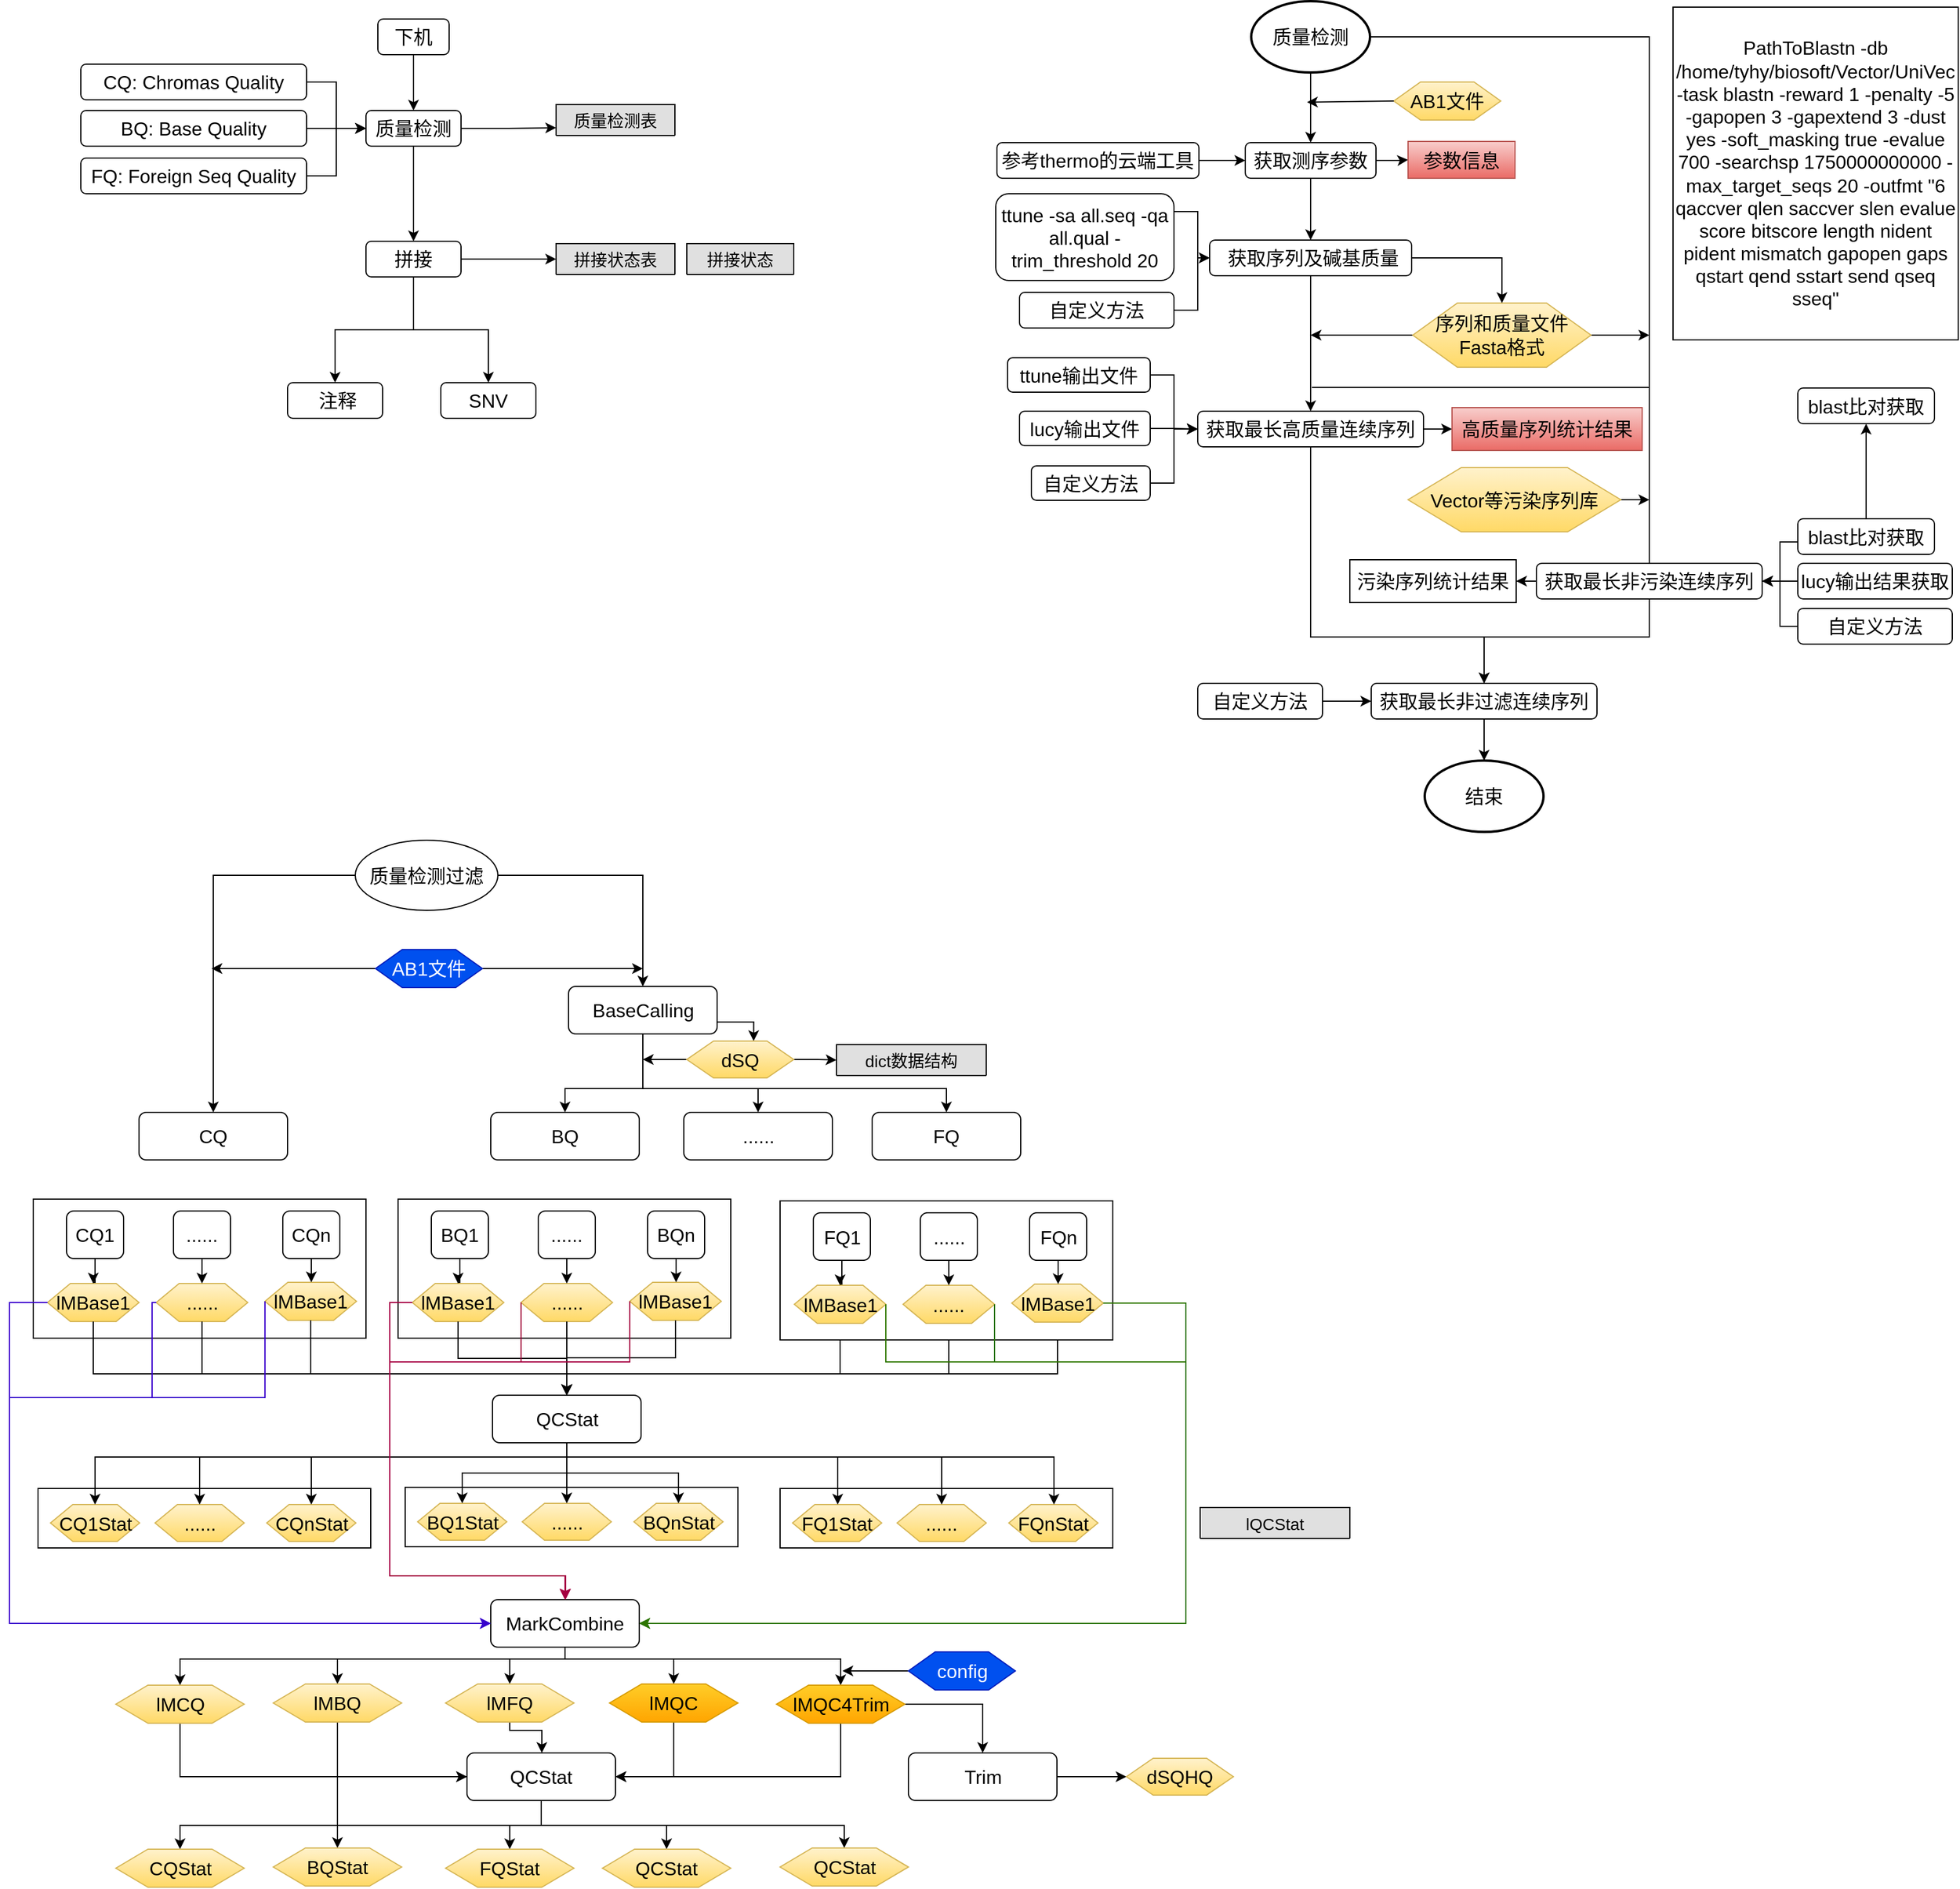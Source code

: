 <mxfile version="11.1.5" type="github" pages="1"><diagram id="hXUTRAos1zV_h-Ge0WJK" name="ÃÂÃÂÃÂÃÂ§ÃÂÃÂÃÂÃÂ¬ÃÂÃÂÃÂÃÂ¬ 1 ÃÂÃÂÃÂÃÂ©ÃÂÃÂÃÂÃÂ¡ÃÂÃÂÃÂÃÂµ"><mxGraphModel dx="1422" dy="747" grid="1" gridSize="10" guides="1" tooltips="1" connect="1" arrows="1" fold="1" page="1" pageScale="1" pageWidth="827" pageHeight="1169" math="0" shadow="0"><root><mxCell id="0"/><mxCell id="1" parent="0"/><mxCell id="_bIfF12aqMtubn9B37PU-202" value="" style="group" vertex="1" connectable="0" parent="1"><mxGeometry x="658.5" y="1276.5" width="280" height="50" as="geometry"/></mxCell><mxCell id="_bIfF12aqMtubn9B37PU-203" value="" style="group" vertex="1" connectable="0" parent="_bIfF12aqMtubn9B37PU-202"><mxGeometry width="280" height="50" as="geometry"/></mxCell><mxCell id="_bIfF12aqMtubn9B37PU-204" value="" style="rounded=0;whiteSpace=wrap;html=1;labelBackgroundColor=none;fontSize=16;" vertex="1" parent="_bIfF12aqMtubn9B37PU-203"><mxGeometry width="280" height="50" as="geometry"/></mxCell><mxCell id="_bIfF12aqMtubn9B37PU-205" value="FQ1Stat" style="shape=hexagon;perimeter=hexagonPerimeter2;whiteSpace=wrap;html=1;fontSize=16;gradientColor=#ffd966;fillColor=#fff2cc;strokeColor=#d6b656;" vertex="1" parent="_bIfF12aqMtubn9B37PU-203"><mxGeometry x="10.5" y="13.5" width="75" height="31" as="geometry"/></mxCell><mxCell id="_bIfF12aqMtubn9B37PU-206" value="......" style="shape=hexagon;perimeter=hexagonPerimeter2;whiteSpace=wrap;html=1;fontSize=16;gradientColor=#ffd966;fillColor=#fff2cc;strokeColor=#d6b656;" vertex="1" parent="_bIfF12aqMtubn9B37PU-203"><mxGeometry x="98.5" y="13.5" width="75" height="31" as="geometry"/></mxCell><mxCell id="_bIfF12aqMtubn9B37PU-207" value="FQnStat" style="shape=hexagon;perimeter=hexagonPerimeter2;whiteSpace=wrap;html=1;fontSize=16;gradientColor=#ffd966;fillColor=#fff2cc;strokeColor=#d6b656;" vertex="1" parent="_bIfF12aqMtubn9B37PU-203"><mxGeometry x="192.5" y="13.5" width="75" height="31" as="geometry"/></mxCell><mxCell id="_bIfF12aqMtubn9B37PU-196" value="" style="group" vertex="1" connectable="0" parent="1"><mxGeometry x="343" y="1275.5" width="280" height="50" as="geometry"/></mxCell><mxCell id="_bIfF12aqMtubn9B37PU-197" value="" style="group" vertex="1" connectable="0" parent="_bIfF12aqMtubn9B37PU-196"><mxGeometry width="280" height="50" as="geometry"/></mxCell><mxCell id="_bIfF12aqMtubn9B37PU-198" value="" style="rounded=0;whiteSpace=wrap;html=1;labelBackgroundColor=none;fontSize=16;" vertex="1" parent="_bIfF12aqMtubn9B37PU-197"><mxGeometry width="280" height="50" as="geometry"/></mxCell><mxCell id="_bIfF12aqMtubn9B37PU-199" value="BQ1Stat" style="shape=hexagon;perimeter=hexagonPerimeter2;whiteSpace=wrap;html=1;fontSize=16;gradientColor=#ffd966;fillColor=#fff2cc;strokeColor=#d6b656;" vertex="1" parent="_bIfF12aqMtubn9B37PU-197"><mxGeometry x="10.5" y="13.5" width="75" height="31" as="geometry"/></mxCell><mxCell id="_bIfF12aqMtubn9B37PU-200" value="......" style="shape=hexagon;perimeter=hexagonPerimeter2;whiteSpace=wrap;html=1;fontSize=16;gradientColor=#ffd966;fillColor=#fff2cc;strokeColor=#d6b656;" vertex="1" parent="_bIfF12aqMtubn9B37PU-197"><mxGeometry x="98.5" y="13.5" width="75" height="31" as="geometry"/></mxCell><mxCell id="_bIfF12aqMtubn9B37PU-201" value="BQnStat" style="shape=hexagon;perimeter=hexagonPerimeter2;whiteSpace=wrap;html=1;fontSize=16;gradientColor=#ffd966;fillColor=#fff2cc;strokeColor=#d6b656;" vertex="1" parent="_bIfF12aqMtubn9B37PU-197"><mxGeometry x="192.5" y="13.5" width="75" height="31" as="geometry"/></mxCell><mxCell id="_bIfF12aqMtubn9B37PU-195" value="" style="group" vertex="1" connectable="0" parent="1"><mxGeometry x="34" y="1276.5" width="280" height="50" as="geometry"/></mxCell><mxCell id="_bIfF12aqMtubn9B37PU-193" value="" style="group" vertex="1" connectable="0" parent="_bIfF12aqMtubn9B37PU-195"><mxGeometry width="280" height="50" as="geometry"/></mxCell><mxCell id="_bIfF12aqMtubn9B37PU-191" value="" style="rounded=0;whiteSpace=wrap;html=1;labelBackgroundColor=none;fontSize=16;" vertex="1" parent="_bIfF12aqMtubn9B37PU-193"><mxGeometry width="280" height="50" as="geometry"/></mxCell><mxCell id="_bIfF12aqMtubn9B37PU-184" value="CQ1Stat" style="shape=hexagon;perimeter=hexagonPerimeter2;whiteSpace=wrap;html=1;fontSize=16;gradientColor=#ffd966;fillColor=#fff2cc;strokeColor=#d6b656;" vertex="1" parent="_bIfF12aqMtubn9B37PU-193"><mxGeometry x="10.5" y="13.5" width="75" height="31" as="geometry"/></mxCell><mxCell id="_bIfF12aqMtubn9B37PU-186" value="......" style="shape=hexagon;perimeter=hexagonPerimeter2;whiteSpace=wrap;html=1;fontSize=16;gradientColor=#ffd966;fillColor=#fff2cc;strokeColor=#d6b656;" vertex="1" parent="_bIfF12aqMtubn9B37PU-193"><mxGeometry x="98.5" y="13.5" width="75" height="31" as="geometry"/></mxCell><mxCell id="_bIfF12aqMtubn9B37PU-187" value="CQnStat" style="shape=hexagon;perimeter=hexagonPerimeter2;whiteSpace=wrap;html=1;fontSize=16;gradientColor=#ffd966;fillColor=#fff2cc;strokeColor=#d6b656;" vertex="1" parent="_bIfF12aqMtubn9B37PU-193"><mxGeometry x="192.5" y="13.5" width="75" height="31" as="geometry"/></mxCell><mxCell id="OMqw7U3pua5xunURWtS9-3" value="" style="edgeStyle=orthogonalEdgeStyle;rounded=0;orthogonalLoop=1;jettySize=auto;html=1;fontSize=16;" parent="1" source="OMqw7U3pua5xunURWtS9-1" target="OMqw7U3pua5xunURWtS9-2" edge="1"><mxGeometry relative="1" as="geometry"/></mxCell><mxCell id="OMqw7U3pua5xunURWtS9-1" value="下机" style="rounded=1;whiteSpace=wrap;html=1;fontSize=16;" parent="1" vertex="1"><mxGeometry x="320" y="40" width="60" height="30" as="geometry"/></mxCell><mxCell id="OMqw7U3pua5xunURWtS9-5" value="" style="edgeStyle=orthogonalEdgeStyle;rounded=0;orthogonalLoop=1;jettySize=auto;html=1;fontSize=16;entryX=0;entryY=0.75;entryDx=0;entryDy=0;" parent="1" source="OMqw7U3pua5xunURWtS9-2" target="OMqw7U3pua5xunURWtS9-9" edge="1"><mxGeometry relative="1" as="geometry"><mxPoint x="430" y="132" as="targetPoint"/></mxGeometry></mxCell><mxCell id="mqugwOnoWBToHVEHfGVO-2" value="" style="edgeStyle=orthogonalEdgeStyle;rounded=0;orthogonalLoop=1;jettySize=auto;html=1;" parent="1" source="OMqw7U3pua5xunURWtS9-2" target="mqugwOnoWBToHVEHfGVO-1" edge="1"><mxGeometry relative="1" as="geometry"/></mxCell><mxCell id="oH58ICYXNor-6dpqI6_H-7" value="" style="edgeStyle=orthogonalEdgeStyle;rounded=0;orthogonalLoop=1;jettySize=auto;html=1;exitX=1;exitY=0.5;exitDx=0;exitDy=0;entryX=0;entryY=0.5;entryDx=0;entryDy=0;" parent="1" source="oH58ICYXNor-6dpqI6_H-6" target="OMqw7U3pua5xunURWtS9-2" edge="1"><mxGeometry relative="1" as="geometry"/></mxCell><mxCell id="oH58ICYXNor-6dpqI6_H-9" style="edgeStyle=orthogonalEdgeStyle;rounded=0;orthogonalLoop=1;jettySize=auto;html=1;exitX=1;exitY=0.5;exitDx=0;exitDy=0;entryX=0;entryY=0.5;entryDx=0;entryDy=0;" parent="1" source="oH58ICYXNor-6dpqI6_H-8" target="OMqw7U3pua5xunURWtS9-2" edge="1"><mxGeometry relative="1" as="geometry"/></mxCell><mxCell id="oH58ICYXNor-6dpqI6_H-11" style="edgeStyle=orthogonalEdgeStyle;rounded=0;orthogonalLoop=1;jettySize=auto;html=1;exitX=1;exitY=0.5;exitDx=0;exitDy=0;entryX=0;entryY=0.5;entryDx=0;entryDy=0;" parent="1" source="oH58ICYXNor-6dpqI6_H-10" target="OMqw7U3pua5xunURWtS9-2" edge="1"><mxGeometry relative="1" as="geometry"><mxPoint x="310" y="132" as="targetPoint"/></mxGeometry></mxCell><mxCell id="OMqw7U3pua5xunURWtS9-2" value="质量检测" style="rounded=1;whiteSpace=wrap;html=1;fontSize=16;" parent="1" vertex="1"><mxGeometry x="310" y="117" width="80" height="30" as="geometry"/></mxCell><mxCell id="oH58ICYXNor-6dpqI6_H-6" value="CQ: Chromas Quality" style="rounded=1;whiteSpace=wrap;html=1;fontSize=16;" parent="1" vertex="1"><mxGeometry x="70" y="78" width="190" height="30" as="geometry"/></mxCell><mxCell id="mqugwOnoWBToHVEHfGVO-5" style="edgeStyle=orthogonalEdgeStyle;rounded=0;orthogonalLoop=1;jettySize=auto;html=1;entryX=0;entryY=0.5;entryDx=0;entryDy=0;" parent="1" source="mqugwOnoWBToHVEHfGVO-1" target="mqugwOnoWBToHVEHfGVO-3" edge="1"><mxGeometry relative="1" as="geometry"/></mxCell><mxCell id="oH58ICYXNor-6dpqI6_H-2" value="" style="edgeStyle=orthogonalEdgeStyle;rounded=0;orthogonalLoop=1;jettySize=auto;html=1;" parent="1" source="mqugwOnoWBToHVEHfGVO-1" target="oH58ICYXNor-6dpqI6_H-1" edge="1"><mxGeometry relative="1" as="geometry"/></mxCell><mxCell id="oH58ICYXNor-6dpqI6_H-4" style="edgeStyle=orthogonalEdgeStyle;rounded=0;orthogonalLoop=1;jettySize=auto;html=1;entryX=0.5;entryY=0;entryDx=0;entryDy=0;" parent="1" source="mqugwOnoWBToHVEHfGVO-1" target="oH58ICYXNor-6dpqI6_H-3" edge="1"><mxGeometry relative="1" as="geometry"/></mxCell><mxCell id="mqugwOnoWBToHVEHfGVO-1" value="拼接" style="rounded=1;whiteSpace=wrap;html=1;fontSize=16;" parent="1" vertex="1"><mxGeometry x="310" y="227" width="80" height="30" as="geometry"/></mxCell><mxCell id="oH58ICYXNor-6dpqI6_H-1" value="&amp;nbsp;注释" style="rounded=1;whiteSpace=wrap;html=1;fontSize=16;" parent="1" vertex="1"><mxGeometry x="244" y="346" width="80" height="30" as="geometry"/></mxCell><mxCell id="OMqw7U3pua5xunURWtS9-9" value="质量检测表" style="swimlane;fontStyle=0;childLayout=stackLayout;horizontal=1;startSize=26;fillColor=#e0e0e0;horizontalStack=0;resizeParent=1;resizeParentMax=0;resizeLast=0;collapsible=1;marginBottom=0;swimlaneFillColor=#ffffff;align=center;fontSize=14;" parent="1" vertex="1" collapsed="1"><mxGeometry x="470" y="112" width="100" height="26" as="geometry"><mxRectangle x="470" y="112" width="260" height="320" as="alternateBounds"/></mxGeometry></mxCell><mxCell id="OMqw7U3pua5xunURWtS9-12" value="Col1：样品名称&#10;Col2：测序文件&#10;Col3：原始长度&#10;Col4：低质量序列总长度&#10;Col5：低质量序列总长度占比&#10;Col6：低质量序列区间，s-e;s-e&#10;Col7：最长高质量序列连续区间，s-e&#10;Col8：过滤序列总长度（载体等）&#10;Col9：过滤序列总长度占比&#10;Col10：过滤序列区间，Vector:s-e;Vector:s-e&#10;Col11：最长非过滤序列连续区间，s-e&#10;Col12：去除序列总长度&#10;Col13：去除序列总长度占比&#10;Col14：去除序列中高质量序列长度&#10;Col15：去除序列中高质量序列占比&#10;Col16：低质量序列与高质量序列重叠长度&#10;Col17：保留序列长度&#10;Col18：保留序列长度占比&#10;Col19：保留序列区间,s-e&#10;Col20：拼接状态：[M/E/S/A/R]&#10;" style="text;strokeColor=none;fillColor=none;spacingLeft=4;spacingRight=4;overflow=hidden;rotatable=0;points=[[0,0.5],[1,0.5]];portConstraint=eastwest;fontSize=12;" parent="OMqw7U3pua5xunURWtS9-9" vertex="1"><mxGeometry y="26" width="100" height="294" as="geometry"/></mxCell><mxCell id="rMPtR7pV_oF-tUap3nxS-2" value="" style="edgeStyle=orthogonalEdgeStyle;rounded=0;orthogonalLoop=1;jettySize=auto;html=1;entryX=0.5;entryY=0;entryDx=0;entryDy=0;" parent="1" source="OMqw7U3pua5xunURWtS9-16" target="rMPtR7pV_oF-tUap3nxS-11" edge="1"><mxGeometry relative="1" as="geometry"><mxPoint x="1105" y="150" as="targetPoint"/></mxGeometry></mxCell><mxCell id="rMPtR7pV_oF-tUap3nxS-24" style="edgeStyle=orthogonalEdgeStyle;rounded=0;orthogonalLoop=1;jettySize=auto;html=1;fontSize=16;startArrow=none;startFill=0;endArrow=classic;endFill=1;entryX=0.5;entryY=0;entryDx=0;entryDy=0;" parent="1" source="OMqw7U3pua5xunURWtS9-16" target="rMPtR7pV_oF-tUap3nxS-35" edge="1"><mxGeometry relative="1" as="geometry"><mxPoint x="1390" y="510" as="targetPoint"/><Array as="points"><mxPoint x="1390" y="55"/><mxPoint x="1390" y="510"/></Array></mxGeometry></mxCell><mxCell id="OMqw7U3pua5xunURWtS9-16" value="质量检测" style="strokeWidth=2;html=1;shape=mxgraph.flowchart.start_1;whiteSpace=wrap;fontSize=16;" parent="1" vertex="1"><mxGeometry x="1055" y="25" width="100" height="60" as="geometry"/></mxCell><mxCell id="OMqw7U3pua5xunURWtS9-22" value="AB1文件" style="shape=hexagon;perimeter=hexagonPerimeter2;whiteSpace=wrap;html=1;fontSize=16;gradientColor=#ffd966;fillColor=#fff2cc;strokeColor=#d6b656;" parent="1" vertex="1"><mxGeometry x="1175" y="93" width="90" height="32" as="geometry"/></mxCell><mxCell id="rMPtR7pV_oF-tUap3nxS-23" style="edgeStyle=orthogonalEdgeStyle;rounded=0;orthogonalLoop=1;jettySize=auto;html=1;fontSize=16;" parent="1" source="OMqw7U3pua5xunURWtS9-23" edge="1"><mxGeometry relative="1" as="geometry"><mxPoint x="1105" y="306" as="targetPoint"/></mxGeometry></mxCell><mxCell id="rMPtR7pV_oF-tUap3nxS-25" style="edgeStyle=orthogonalEdgeStyle;rounded=0;orthogonalLoop=1;jettySize=auto;html=1;fontSize=16;" parent="1" source="OMqw7U3pua5xunURWtS9-23" edge="1"><mxGeometry relative="1" as="geometry"><mxPoint x="1390" y="306" as="targetPoint"/></mxGeometry></mxCell><mxCell id="OMqw7U3pua5xunURWtS9-23" value="序列和质量文件&lt;br&gt;Fasta格式" style="shape=hexagon;perimeter=hexagonPerimeter2;whiteSpace=wrap;html=1;fontSize=16;gradientColor=#ffd966;fillColor=#fff2cc;strokeColor=#d6b656;" parent="1" vertex="1"><mxGeometry x="1191" y="279" width="150" height="54" as="geometry"/></mxCell><mxCell id="rMPtR7pV_oF-tUap3nxS-8" value="" style="edgeStyle=orthogonalEdgeStyle;rounded=0;orthogonalLoop=1;jettySize=auto;html=1;entryX=0;entryY=0.5;entryDx=0;entryDy=0;" parent="1" source="rMPtR7pV_oF-tUap3nxS-7" target="rMPtR7pV_oF-tUap3nxS-3" edge="1"><mxGeometry relative="1" as="geometry"><Array as="points"><mxPoint x="1010" y="202"/><mxPoint x="1010" y="241"/></Array></mxGeometry></mxCell><mxCell id="rMPtR7pV_oF-tUap3nxS-20" style="edgeStyle=orthogonalEdgeStyle;rounded=0;orthogonalLoop=1;jettySize=auto;html=1;fontSize=16;entryX=0.5;entryY=0;entryDx=0;entryDy=0;" parent="1" source="rMPtR7pV_oF-tUap3nxS-3" target="OMqw7U3pua5xunURWtS9-23" edge="1"><mxGeometry relative="1" as="geometry"><mxPoint x="1270" y="270" as="targetPoint"/></mxGeometry></mxCell><mxCell id="rMPtR7pV_oF-tUap3nxS-22" value="" style="edgeStyle=orthogonalEdgeStyle;rounded=0;orthogonalLoop=1;jettySize=auto;html=1;fontSize=16;" parent="1" source="rMPtR7pV_oF-tUap3nxS-3" target="rMPtR7pV_oF-tUap3nxS-21" edge="1"><mxGeometry relative="1" as="geometry"/></mxCell><mxCell id="rMPtR7pV_oF-tUap3nxS-3" value="&amp;nbsp;获取序列及碱基质量" style="rounded=1;whiteSpace=wrap;html=1;fontSize=16;" parent="1" vertex="1"><mxGeometry x="1020" y="226" width="170" height="30" as="geometry"/></mxCell><mxCell id="rMPtR7pV_oF-tUap3nxS-27" value="" style="edgeStyle=orthogonalEdgeStyle;rounded=0;orthogonalLoop=1;jettySize=auto;html=1;startArrow=none;startFill=0;endArrow=classic;endFill=1;fontSize=16;entryX=0;entryY=0.5;entryDx=0;entryDy=0;" parent="1" source="rMPtR7pV_oF-tUap3nxS-26" target="rMPtR7pV_oF-tUap3nxS-21" edge="1"><mxGeometry relative="1" as="geometry"/></mxCell><mxCell id="rMPtR7pV_oF-tUap3nxS-38" value="" style="edgeStyle=orthogonalEdgeStyle;rounded=0;orthogonalLoop=1;jettySize=auto;html=1;startArrow=none;startFill=0;endArrow=classic;endFill=1;fontSize=16;entryX=0;entryY=0.5;entryDx=0;entryDy=0;" parent="1" source="rMPtR7pV_oF-tUap3nxS-21" target="rMPtR7pV_oF-tUap3nxS-39" edge="1"><mxGeometry relative="1" as="geometry"><mxPoint x="1216" y="385" as="targetPoint"/></mxGeometry></mxCell><mxCell id="rMPtR7pV_oF-tUap3nxS-49" style="edgeStyle=orthogonalEdgeStyle;rounded=0;orthogonalLoop=1;jettySize=auto;html=1;entryX=0.5;entryY=0;entryDx=0;entryDy=0;startArrow=none;startFill=0;endArrow=classic;endFill=1;fontSize=16;" parent="1" source="rMPtR7pV_oF-tUap3nxS-21" target="rMPtR7pV_oF-tUap3nxS-36" edge="1"><mxGeometry relative="1" as="geometry"><Array as="points"><mxPoint x="1105" y="560"/><mxPoint x="1251" y="560"/></Array></mxGeometry></mxCell><mxCell id="rMPtR7pV_oF-tUap3nxS-21" value="获取最长高质量连续序列" style="rounded=1;whiteSpace=wrap;html=1;fontSize=16;" parent="1" vertex="1"><mxGeometry x="1010" y="370" width="190" height="30" as="geometry"/></mxCell><mxCell id="rMPtR7pV_oF-tUap3nxS-26" value="ttune输出文件" style="rounded=1;whiteSpace=wrap;html=1;fontSize=16;" parent="1" vertex="1"><mxGeometry x="850" y="325" width="120" height="29" as="geometry"/></mxCell><mxCell id="rMPtR7pV_oF-tUap3nxS-7" value="ttune -sa all.seq -qa all.qual -trim_threshold 20" style="rounded=1;whiteSpace=wrap;html=1;fontSize=16;" parent="1" vertex="1"><mxGeometry x="840" y="187" width="150" height="73" as="geometry"/></mxCell><mxCell id="rMPtR7pV_oF-tUap3nxS-4" value="" style="endArrow=classic;html=1;exitX=0;exitY=0.5;exitDx=0;exitDy=0;" parent="1" source="OMqw7U3pua5xunURWtS9-22" edge="1"><mxGeometry width="50" height="50" relative="1" as="geometry"><mxPoint x="1151" y="109.5" as="sourcePoint"/><mxPoint x="1102" y="110" as="targetPoint"/></mxGeometry></mxCell><mxCell id="rMPtR7pV_oF-tUap3nxS-10" style="edgeStyle=orthogonalEdgeStyle;rounded=0;orthogonalLoop=1;jettySize=auto;html=1;fontSize=16;entryX=0;entryY=0.5;entryDx=0;entryDy=0;exitX=1;exitY=0.5;exitDx=0;exitDy=0;" parent="1" source="rMPtR7pV_oF-tUap3nxS-9" target="rMPtR7pV_oF-tUap3nxS-3" edge="1"><mxGeometry relative="1" as="geometry"><Array as="points"><mxPoint x="1010" y="285"/><mxPoint x="1010" y="241"/></Array></mxGeometry></mxCell><mxCell id="rMPtR7pV_oF-tUap3nxS-9" value="自定义方法" style="rounded=1;whiteSpace=wrap;html=1;fontSize=16;" parent="1" vertex="1"><mxGeometry x="860" y="270" width="130" height="30" as="geometry"/></mxCell><mxCell id="rMPtR7pV_oF-tUap3nxS-12" style="edgeStyle=orthogonalEdgeStyle;rounded=0;orthogonalLoop=1;jettySize=auto;html=1;entryX=0.5;entryY=0;entryDx=0;entryDy=0;fontSize=16;" parent="1" source="rMPtR7pV_oF-tUap3nxS-11" target="rMPtR7pV_oF-tUap3nxS-3" edge="1"><mxGeometry relative="1" as="geometry"/></mxCell><mxCell id="rMPtR7pV_oF-tUap3nxS-17" style="edgeStyle=orthogonalEdgeStyle;rounded=0;orthogonalLoop=1;jettySize=auto;html=1;entryX=0;entryY=0.5;entryDx=0;entryDy=0;fontSize=16;" parent="1" source="rMPtR7pV_oF-tUap3nxS-11" target="rMPtR7pV_oF-tUap3nxS-16" edge="1"><mxGeometry relative="1" as="geometry"/></mxCell><mxCell id="rMPtR7pV_oF-tUap3nxS-11" value="获取测序参数" style="rounded=1;whiteSpace=wrap;html=1;fontSize=16;" parent="1" vertex="1"><mxGeometry x="1050" y="144" width="110" height="30" as="geometry"/></mxCell><mxCell id="rMPtR7pV_oF-tUap3nxS-15" style="edgeStyle=orthogonalEdgeStyle;rounded=0;orthogonalLoop=1;jettySize=auto;html=1;entryX=0;entryY=0.5;entryDx=0;entryDy=0;fontSize=16;" parent="1" source="rMPtR7pV_oF-tUap3nxS-13" target="rMPtR7pV_oF-tUap3nxS-11" edge="1"><mxGeometry relative="1" as="geometry"/></mxCell><mxCell id="rMPtR7pV_oF-tUap3nxS-13" value="参考thermo的云端工具" style="rounded=1;whiteSpace=wrap;html=1;fontSize=16;" parent="1" vertex="1"><mxGeometry x="841" y="144" width="170" height="30" as="geometry"/></mxCell><mxCell id="rMPtR7pV_oF-tUap3nxS-16" value="参数信息" style="whiteSpace=wrap;html=1;aspect=fixed;fontSize=16;fillColor=#f8cecc;strokeColor=#b85450;gradientColor=#ea6b66;" parent="1" vertex="1"><mxGeometry x="1187" y="143" width="90" height="31" as="geometry"/></mxCell><mxCell id="rMPtR7pV_oF-tUap3nxS-29" style="edgeStyle=orthogonalEdgeStyle;rounded=0;orthogonalLoop=1;jettySize=auto;html=1;entryX=0;entryY=0.5;entryDx=0;entryDy=0;startArrow=none;startFill=0;endArrow=classic;endFill=1;fontSize=16;" parent="1" source="rMPtR7pV_oF-tUap3nxS-28" target="rMPtR7pV_oF-tUap3nxS-21" edge="1"><mxGeometry relative="1" as="geometry"/></mxCell><mxCell id="rMPtR7pV_oF-tUap3nxS-28" value="lucy输出文件" style="rounded=1;whiteSpace=wrap;html=1;fontSize=16;" parent="1" vertex="1"><mxGeometry x="860" y="370" width="110" height="29" as="geometry"/></mxCell><mxCell id="rMPtR7pV_oF-tUap3nxS-31" style="edgeStyle=orthogonalEdgeStyle;rounded=0;orthogonalLoop=1;jettySize=auto;html=1;entryX=0;entryY=0.5;entryDx=0;entryDy=0;startArrow=none;startFill=0;endArrow=classic;endFill=1;fontSize=16;" parent="1" source="rMPtR7pV_oF-tUap3nxS-30" target="rMPtR7pV_oF-tUap3nxS-21" edge="1"><mxGeometry relative="1" as="geometry"/></mxCell><mxCell id="rMPtR7pV_oF-tUap3nxS-30" value="自定义方法" style="rounded=1;whiteSpace=wrap;html=1;fontSize=16;" parent="1" vertex="1"><mxGeometry x="870" y="416" width="100" height="29" as="geometry"/></mxCell><mxCell id="rMPtR7pV_oF-tUap3nxS-34" style="edgeStyle=orthogonalEdgeStyle;rounded=0;orthogonalLoop=1;jettySize=auto;html=1;startArrow=none;startFill=0;endArrow=classic;endFill=1;fontSize=16;" parent="1" source="rMPtR7pV_oF-tUap3nxS-32" edge="1"><mxGeometry relative="1" as="geometry"><mxPoint x="1390" y="444.5" as="targetPoint"/></mxGeometry></mxCell><mxCell id="rMPtR7pV_oF-tUap3nxS-32" value="Vector等污染序列库" style="shape=hexagon;perimeter=hexagonPerimeter2;whiteSpace=wrap;html=1;fontSize=16;gradientColor=#ffd966;fillColor=#fff2cc;strokeColor=#d6b656;" parent="1" vertex="1"><mxGeometry x="1187" y="417.5" width="179" height="54" as="geometry"/></mxCell><mxCell id="rMPtR7pV_oF-tUap3nxS-33" value="" style="endArrow=none;html=1;fontSize=16;" parent="1" edge="1"><mxGeometry width="50" height="50" relative="1" as="geometry"><mxPoint x="1106" y="350" as="sourcePoint"/><mxPoint x="1390" y="350" as="targetPoint"/></mxGeometry></mxCell><mxCell id="rMPtR7pV_oF-tUap3nxS-41" style="edgeStyle=orthogonalEdgeStyle;rounded=0;orthogonalLoop=1;jettySize=auto;html=1;startArrow=none;startFill=0;endArrow=classic;endFill=1;fontSize=16;entryX=1;entryY=0.5;entryDx=0;entryDy=0;" parent="1" source="rMPtR7pV_oF-tUap3nxS-35" target="rMPtR7pV_oF-tUap3nxS-40" edge="1"><mxGeometry relative="1" as="geometry"><mxPoint x="1250" y="513" as="targetPoint"/></mxGeometry></mxCell><mxCell id="rMPtR7pV_oF-tUap3nxS-43" value="" style="edgeStyle=orthogonalEdgeStyle;rounded=0;orthogonalLoop=1;jettySize=auto;html=1;startArrow=none;startFill=0;endArrow=classic;endFill=1;fontSize=16;exitX=0;exitY=0.5;exitDx=0;exitDy=0;" parent="1" source="rMPtR7pV_oF-tUap3nxS-42" target="rMPtR7pV_oF-tUap3nxS-35" edge="1"><mxGeometry relative="1" as="geometry"><Array as="points"><mxPoint x="1515" y="480"/><mxPoint x="1500" y="480"/><mxPoint x="1500" y="513"/></Array></mxGeometry></mxCell><mxCell id="rMPtR7pV_oF-tUap3nxS-50" style="edgeStyle=orthogonalEdgeStyle;rounded=0;orthogonalLoop=1;jettySize=auto;html=1;entryX=0.5;entryY=0;entryDx=0;entryDy=0;startArrow=none;startFill=0;endArrow=classic;endFill=1;fontSize=16;" parent="1" source="rMPtR7pV_oF-tUap3nxS-35" target="rMPtR7pV_oF-tUap3nxS-36" edge="1"><mxGeometry relative="1" as="geometry"><Array as="points"><mxPoint x="1390" y="560"/><mxPoint x="1251" y="560"/></Array></mxGeometry></mxCell><mxCell id="rMPtR7pV_oF-tUap3nxS-35" value="获取最长非污染连续序列" style="rounded=1;whiteSpace=wrap;html=1;fontSize=16;" parent="1" vertex="1"><mxGeometry x="1295" y="498" width="190" height="30" as="geometry"/></mxCell><mxCell id="rMPtR7pV_oF-tUap3nxS-57" value="" style="edgeStyle=orthogonalEdgeStyle;rounded=0;orthogonalLoop=1;jettySize=auto;html=1;startArrow=none;startFill=0;endArrow=classic;endFill=1;fontSize=16;" parent="1" source="rMPtR7pV_oF-tUap3nxS-42" target="rMPtR7pV_oF-tUap3nxS-56" edge="1"><mxGeometry relative="1" as="geometry"/></mxCell><mxCell id="rMPtR7pV_oF-tUap3nxS-42" value="blast比对获取" style="rounded=1;whiteSpace=wrap;html=1;fontSize=16;" parent="1" vertex="1"><mxGeometry x="1515" y="460.5" width="115" height="30" as="geometry"/></mxCell><mxCell id="rMPtR7pV_oF-tUap3nxS-56" value="blast比对获取" style="rounded=1;whiteSpace=wrap;html=1;fontSize=16;" parent="1" vertex="1"><mxGeometry x="1515" y="350.5" width="115" height="30" as="geometry"/></mxCell><mxCell id="rMPtR7pV_oF-tUap3nxS-52" value="" style="edgeStyle=orthogonalEdgeStyle;rounded=0;orthogonalLoop=1;jettySize=auto;html=1;startArrow=none;startFill=0;endArrow=classic;endFill=1;fontSize=16;" parent="1" source="rMPtR7pV_oF-tUap3nxS-51" target="rMPtR7pV_oF-tUap3nxS-36" edge="1"><mxGeometry relative="1" as="geometry"/></mxCell><mxCell id="rMPtR7pV_oF-tUap3nxS-54" value="" style="edgeStyle=orthogonalEdgeStyle;rounded=0;orthogonalLoop=1;jettySize=auto;html=1;startArrow=none;startFill=0;endArrow=classic;endFill=1;fontSize=16;entryX=0.5;entryY=0;entryDx=0;entryDy=0;entryPerimeter=0;" parent="1" source="rMPtR7pV_oF-tUap3nxS-36" target="rMPtR7pV_oF-tUap3nxS-55" edge="1"><mxGeometry relative="1" as="geometry"><mxPoint x="1251" y="709" as="targetPoint"/></mxGeometry></mxCell><mxCell id="rMPtR7pV_oF-tUap3nxS-36" value="获取最长非过滤连续序列" style="rounded=1;whiteSpace=wrap;html=1;fontSize=16;" parent="1" vertex="1"><mxGeometry x="1156" y="599" width="190" height="30" as="geometry"/></mxCell><mxCell id="rMPtR7pV_oF-tUap3nxS-51" value="自定义方法" style="rounded=1;whiteSpace=wrap;html=1;fontSize=16;" parent="1" vertex="1"><mxGeometry x="1010" y="599" width="105" height="30" as="geometry"/></mxCell><mxCell id="rMPtR7pV_oF-tUap3nxS-39" value="高质量序列统计结果" style="rounded=0;whiteSpace=wrap;html=1;fontSize=16;gradientColor=#ea6b66;fillColor=#f8cecc;strokeColor=#b85450;" parent="1" vertex="1"><mxGeometry x="1224" y="367" width="160" height="36" as="geometry"/></mxCell><mxCell id="rMPtR7pV_oF-tUap3nxS-40" value="污染序列统计结果" style="rounded=0;whiteSpace=wrap;html=1;fontSize=16;" parent="1" vertex="1"><mxGeometry x="1138" y="495" width="140" height="36" as="geometry"/></mxCell><mxCell id="rMPtR7pV_oF-tUap3nxS-45" style="edgeStyle=orthogonalEdgeStyle;rounded=0;orthogonalLoop=1;jettySize=auto;html=1;entryX=1;entryY=0.5;entryDx=0;entryDy=0;startArrow=none;startFill=0;endArrow=classic;endFill=1;fontSize=16;" parent="1" source="rMPtR7pV_oF-tUap3nxS-44" target="rMPtR7pV_oF-tUap3nxS-35" edge="1"><mxGeometry relative="1" as="geometry"/></mxCell><mxCell id="rMPtR7pV_oF-tUap3nxS-44" value="lucy输出结果获取" style="rounded=1;whiteSpace=wrap;html=1;fontSize=16;" parent="1" vertex="1"><mxGeometry x="1515" y="498" width="130" height="30" as="geometry"/></mxCell><mxCell id="rMPtR7pV_oF-tUap3nxS-48" style="edgeStyle=orthogonalEdgeStyle;rounded=0;orthogonalLoop=1;jettySize=auto;html=1;entryX=1;entryY=0.5;entryDx=0;entryDy=0;startArrow=none;startFill=0;endArrow=classic;endFill=1;fontSize=16;" parent="1" source="rMPtR7pV_oF-tUap3nxS-46" target="rMPtR7pV_oF-tUap3nxS-35" edge="1"><mxGeometry relative="1" as="geometry"><Array as="points"><mxPoint x="1500" y="551"/><mxPoint x="1500" y="513"/></Array></mxGeometry></mxCell><mxCell id="rMPtR7pV_oF-tUap3nxS-46" value="自定义方法" style="rounded=1;whiteSpace=wrap;html=1;fontSize=16;" parent="1" vertex="1"><mxGeometry x="1515" y="536" width="130" height="30" as="geometry"/></mxCell><mxCell id="rMPtR7pV_oF-tUap3nxS-55" value="结束" style="strokeWidth=2;html=1;shape=mxgraph.flowchart.start_1;whiteSpace=wrap;fontSize=16;" parent="1" vertex="1"><mxGeometry x="1201" y="664" width="100" height="60" as="geometry"/></mxCell><mxCell id="rMPtR7pV_oF-tUap3nxS-59" value="PathToBlastn -db /home/tyhy/biosoft/Vector/UniVec -task blastn -reward 1 -penalty -5 -gapopen 3 -gapextend 3 -dust yes -soft_masking true -evalue 700 -searchsp 1750000000000 -max_target_seqs 20 -outfmt &quot;6 qaccver qlen saccver slen evalue score bitscore length nident pident mismatch gapopen gaps qstart qend sstart send qseq sseq&quot;" style="rounded=0;whiteSpace=wrap;html=1;fontSize=16;" parent="1" vertex="1"><mxGeometry x="1410" y="30" width="240" height="280" as="geometry"/></mxCell><mxCell id="mqugwOnoWBToHVEHfGVO-3" value="拼接状态表" style="swimlane;fontStyle=0;childLayout=stackLayout;horizontal=1;startSize=26;fillColor=#e0e0e0;horizontalStack=0;resizeParent=1;resizeParentMax=0;resizeLast=0;collapsible=1;marginBottom=0;swimlaneFillColor=#ffffff;align=center;fontSize=14;" parent="1" vertex="1" collapsed="1"><mxGeometry x="470" y="229" width="100" height="26" as="geometry"><mxRectangle x="470" y="229" width="260" height="190" as="alternateBounds"/></mxGeometry></mxCell><mxCell id="mqugwOnoWBToHVEHfGVO-4" value="Col1：样品名称&#10;Col2：拼接状态(Y/P/N)&#10;Col3：Contig数目&#10;Col4：Contig长度(;分隔)&#10;Col5：参与拼接测序文件列表(;分隔)&#10;Col6：Singlets数&#10;Col7：Singlets测序文件列表(;隔开）&#10;Col8：序列质量测序不一致数&#10;Col9：序列质量不一致测序文件列表(;分隔)&#10;Col10：质量控制不达要求数&#10;Col11：质量控制不达要求测序文件列表(;分隔)&#10;" style="text;strokeColor=none;fillColor=none;spacingLeft=4;spacingRight=4;overflow=hidden;rotatable=0;points=[[0,0.5],[1,0.5]];portConstraint=eastwest;fontSize=12;" parent="mqugwOnoWBToHVEHfGVO-3" vertex="1"><mxGeometry y="26" width="100" height="164" as="geometry"/></mxCell><mxCell id="mqugwOnoWBToHVEHfGVO-6" value="拼接状态" style="swimlane;fontStyle=0;childLayout=stackLayout;horizontal=1;startSize=26;fillColor=#e0e0e0;horizontalStack=0;resizeParent=1;resizeParentMax=0;resizeLast=0;collapsible=1;marginBottom=0;swimlaneFillColor=#ffffff;align=center;fontSize=14;" parent="1" vertex="1" collapsed="1"><mxGeometry x="580" y="229" width="90" height="26" as="geometry"><mxRectangle x="580" y="229" width="310" height="200" as="alternateBounds"/></mxGeometry></mxCell><mxCell id="mqugwOnoWBToHVEHfGVO-7" value="M： Missing，在处理中被过滤（比如文件错误等）&#10;E：Exclude, 在处理中，缺少序列或质量文件&#10;S：singlets，参与拼接，但没拼接成contig&#10;A：Assembly，参与拼接，拼接成contig&#10;R：Remove，没有达到质量要求，过滤" style="text;strokeColor=none;fillColor=none;spacingLeft=4;spacingRight=4;overflow=hidden;rotatable=0;points=[[0,0.5],[1,0.5]];portConstraint=eastwest;fontSize=12;" parent="mqugwOnoWBToHVEHfGVO-6" vertex="1"><mxGeometry y="26" width="90" height="174" as="geometry"/></mxCell><mxCell id="oH58ICYXNor-6dpqI6_H-3" value="SNV" style="rounded=1;whiteSpace=wrap;html=1;fontSize=16;" parent="1" vertex="1"><mxGeometry x="373" y="346" width="80" height="30" as="geometry"/></mxCell><mxCell id="oH58ICYXNor-6dpqI6_H-8" value="BQ: Base Quality" style="rounded=1;whiteSpace=wrap;html=1;fontSize=16;" parent="1" vertex="1"><mxGeometry x="70" y="117" width="190" height="30" as="geometry"/></mxCell><mxCell id="oH58ICYXNor-6dpqI6_H-10" value="FQ: Foreign Seq Quality" style="rounded=1;whiteSpace=wrap;html=1;fontSize=16;" parent="1" vertex="1"><mxGeometry x="70" y="157" width="190" height="30" as="geometry"/></mxCell><mxCell id="_bIfF12aqMtubn9B37PU-20" value="dict数据结构" style="swimlane;fontStyle=0;childLayout=stackLayout;horizontal=1;startSize=26;fillColor=#e0e0e0;horizontalStack=0;resizeParent=1;resizeParentMax=0;resizeLast=0;collapsible=1;marginBottom=0;swimlaneFillColor=#ffffff;align=center;fontSize=14;" vertex="1" collapsed="1" parent="1"><mxGeometry x="706" y="903" width="126" height="26" as="geometry"><mxRectangle x="1294" y="989" width="310" height="200" as="alternateBounds"/></mxGeometry></mxCell><mxCell id="_bIfF12aqMtubn9B37PU-21" value="{&#10;    &quot;SeqID&quot;:[&#10;         &quot;title&quot;,&quot;seq&quot;,[Qual]&#10;      ],&#10;     &quot;SeqID&quot;:[&#10;          &quot;title&quot;,&quot;seq&quot;,[Qual]&#10;      ],&#10;      ...&#10;      ...&#10;}" style="text;strokeColor=none;fillColor=none;spacingLeft=4;spacingRight=4;overflow=hidden;rotatable=0;points=[[0,0.5],[1,0.5]];portConstraint=eastwest;fontSize=12;" vertex="1" parent="_bIfF12aqMtubn9B37PU-20"><mxGeometry y="26" width="126" height="174" as="geometry"/></mxCell><mxCell id="_bIfF12aqMtubn9B37PU-23" value="lQCStat" style="swimlane;fontStyle=0;childLayout=stackLayout;horizontal=1;startSize=26;fillColor=#e0e0e0;horizontalStack=0;resizeParent=1;resizeParentMax=0;resizeLast=0;collapsible=1;marginBottom=0;swimlaneFillColor=#ffffff;align=center;fontSize=14;" vertex="1" collapsed="1" parent="1"><mxGeometry x="1012" y="1292.5" width="126" height="26" as="geometry"><mxRectangle x="625" y="1430" width="380" height="210" as="alternateBounds"/></mxGeometry></mxCell><mxCell id="_bIfF12aqMtubn9B37PU-24" value="[&#10;   QStat, 质量检测状态, P:pass, F:filtered, S: Suspicion &#10;   MNregion, 标记区间数&#10;   MMLen, 最长连续标记区间的长度&#10;   MTBases, 被标记的总碱基数&#10;   MBasePercent, 被标记的总碱基数占序列长度的百分比&#10;   PMLen, 最长连续通过区间的长度&#10;   PMStart[0base], 最长通过区间的起始位置[以0为序列起始位置]&#10;   PMEnd[0base], 最长通过区间的截止位置&#10;]&#10;M:marked&#10;P:pass" style="text;strokeColor=none;fillColor=none;spacingLeft=4;spacingRight=4;overflow=hidden;rotatable=0;points=[[0,0.5],[1,0.5]];portConstraint=eastwest;fontSize=12;" vertex="1" parent="_bIfF12aqMtubn9B37PU-23"><mxGeometry y="26" width="126" height="184" as="geometry"/></mxCell><mxCell id="_bIfF12aqMtubn9B37PU-188" style="edgeStyle=orthogonalEdgeStyle;rounded=0;orthogonalLoop=1;jettySize=auto;html=1;fontSize=16;" edge="1" parent="1" source="_bIfF12aqMtubn9B37PU-56" target="_bIfF12aqMtubn9B37PU-184"><mxGeometry relative="1" as="geometry"><Array as="points"><mxPoint x="479" y="1250"/><mxPoint x="82" y="1250"/></Array></mxGeometry></mxCell><mxCell id="_bIfF12aqMtubn9B37PU-189" style="edgeStyle=orthogonalEdgeStyle;rounded=0;orthogonalLoop=1;jettySize=auto;html=1;fontSize=16;" edge="1" parent="1" source="_bIfF12aqMtubn9B37PU-56" target="_bIfF12aqMtubn9B37PU-186"><mxGeometry relative="1" as="geometry"><Array as="points"><mxPoint x="479" y="1250"/><mxPoint x="170" y="1250"/></Array></mxGeometry></mxCell><mxCell id="_bIfF12aqMtubn9B37PU-190" style="edgeStyle=orthogonalEdgeStyle;rounded=0;orthogonalLoop=1;jettySize=auto;html=1;entryX=0.5;entryY=0;entryDx=0;entryDy=0;fontSize=16;" edge="1" parent="1" source="_bIfF12aqMtubn9B37PU-56" target="_bIfF12aqMtubn9B37PU-187"><mxGeometry relative="1" as="geometry"><Array as="points"><mxPoint x="479" y="1250"/><mxPoint x="264" y="1250"/></Array></mxGeometry></mxCell><mxCell id="_bIfF12aqMtubn9B37PU-209" style="edgeStyle=orthogonalEdgeStyle;rounded=0;orthogonalLoop=1;jettySize=auto;html=1;entryX=0.5;entryY=0;entryDx=0;entryDy=0;fontSize=16;" edge="1" parent="1" source="_bIfF12aqMtubn9B37PU-56" target="_bIfF12aqMtubn9B37PU-199"><mxGeometry relative="1" as="geometry"/></mxCell><mxCell id="_bIfF12aqMtubn9B37PU-210" style="edgeStyle=orthogonalEdgeStyle;rounded=0;orthogonalLoop=1;jettySize=auto;html=1;entryX=0.5;entryY=0;entryDx=0;entryDy=0;fontSize=16;" edge="1" parent="1" source="_bIfF12aqMtubn9B37PU-56" target="_bIfF12aqMtubn9B37PU-200"><mxGeometry relative="1" as="geometry"/></mxCell><mxCell id="_bIfF12aqMtubn9B37PU-211" style="edgeStyle=orthogonalEdgeStyle;rounded=0;orthogonalLoop=1;jettySize=auto;html=1;fontSize=16;" edge="1" parent="1" source="_bIfF12aqMtubn9B37PU-56" target="_bIfF12aqMtubn9B37PU-201"><mxGeometry relative="1" as="geometry"/></mxCell><mxCell id="_bIfF12aqMtubn9B37PU-212" style="edgeStyle=orthogonalEdgeStyle;rounded=0;orthogonalLoop=1;jettySize=auto;html=1;fontSize=16;" edge="1" parent="1" source="_bIfF12aqMtubn9B37PU-56" target="_bIfF12aqMtubn9B37PU-205"><mxGeometry relative="1" as="geometry"><Array as="points"><mxPoint x="479" y="1250"/><mxPoint x="707" y="1250"/></Array></mxGeometry></mxCell><mxCell id="_bIfF12aqMtubn9B37PU-213" style="edgeStyle=orthogonalEdgeStyle;rounded=0;orthogonalLoop=1;jettySize=auto;html=1;entryX=0.5;entryY=0;entryDx=0;entryDy=0;fontSize=16;" edge="1" parent="1" source="_bIfF12aqMtubn9B37PU-56" target="_bIfF12aqMtubn9B37PU-206"><mxGeometry relative="1" as="geometry"><Array as="points"><mxPoint x="479" y="1250"/><mxPoint x="795" y="1250"/></Array></mxGeometry></mxCell><mxCell id="_bIfF12aqMtubn9B37PU-214" style="edgeStyle=orthogonalEdgeStyle;rounded=0;orthogonalLoop=1;jettySize=auto;html=1;fontSize=16;" edge="1" parent="1" source="_bIfF12aqMtubn9B37PU-56" target="_bIfF12aqMtubn9B37PU-207"><mxGeometry relative="1" as="geometry"><Array as="points"><mxPoint x="479" y="1250"/><mxPoint x="889" y="1250"/></Array></mxGeometry></mxCell><mxCell id="_bIfF12aqMtubn9B37PU-56" value="QCStat" style="rounded=1;whiteSpace=wrap;html=1;fontSize=16;" vertex="1" parent="1"><mxGeometry x="416.5" y="1198" width="125" height="40" as="geometry"/></mxCell><mxCell id="_bIfF12aqMtubn9B37PU-235" style="edgeStyle=orthogonalEdgeStyle;rounded=0;orthogonalLoop=1;jettySize=auto;html=1;entryX=0;entryY=0.5;entryDx=0;entryDy=0;fontSize=16;" edge="1" parent="1" source="_bIfF12aqMtubn9B37PU-57" target="_bIfF12aqMtubn9B37PU-229"><mxGeometry relative="1" as="geometry"><Array as="points"><mxPoint x="154" y="1519"/></Array></mxGeometry></mxCell><mxCell id="_bIfF12aqMtubn9B37PU-57" value="lMCQ" style="shape=hexagon;perimeter=hexagonPerimeter2;whiteSpace=wrap;html=1;fontSize=16;gradientColor=#ffd966;fillColor=#fff2cc;strokeColor=#d6b656;" vertex="1" parent="1"><mxGeometry x="99.5" y="1442" width="108" height="32" as="geometry"/></mxCell><mxCell id="_bIfF12aqMtubn9B37PU-105" style="edgeStyle=orthogonalEdgeStyle;rounded=0;orthogonalLoop=1;jettySize=auto;html=1;entryX=0.5;entryY=0;entryDx=0;entryDy=0;fontSize=16;" edge="1" parent="1" source="_bIfF12aqMtubn9B37PU-102" target="_bIfF12aqMtubn9B37PU-104"><mxGeometry relative="1" as="geometry"/></mxCell><mxCell id="_bIfF12aqMtubn9B37PU-107" style="edgeStyle=orthogonalEdgeStyle;rounded=0;orthogonalLoop=1;jettySize=auto;html=1;fontSize=16;" edge="1" parent="1" source="_bIfF12aqMtubn9B37PU-102" target="_bIfF12aqMtubn9B37PU-106"><mxGeometry relative="1" as="geometry"/></mxCell><mxCell id="_bIfF12aqMtubn9B37PU-102" value="质量检测过滤" style="ellipse;whiteSpace=wrap;html=1;fontSize=16;" vertex="1" parent="1"><mxGeometry x="301" y="731" width="120" height="59" as="geometry"/></mxCell><mxCell id="_bIfF12aqMtubn9B37PU-111" style="edgeStyle=orthogonalEdgeStyle;rounded=0;orthogonalLoop=1;jettySize=auto;html=1;fontSize=16;" edge="1" parent="1" source="_bIfF12aqMtubn9B37PU-103"><mxGeometry relative="1" as="geometry"><mxPoint x="180" y="839" as="targetPoint"/></mxGeometry></mxCell><mxCell id="_bIfF12aqMtubn9B37PU-112" style="edgeStyle=orthogonalEdgeStyle;rounded=0;orthogonalLoop=1;jettySize=auto;html=1;fontSize=16;" edge="1" parent="1" source="_bIfF12aqMtubn9B37PU-103"><mxGeometry relative="1" as="geometry"><mxPoint x="543" y="839" as="targetPoint"/></mxGeometry></mxCell><mxCell id="_bIfF12aqMtubn9B37PU-103" value="AB1文件" style="shape=hexagon;perimeter=hexagonPerimeter2;whiteSpace=wrap;html=1;fontSize=16;fillColor=#0050ef;strokeColor=#001DBC;fontColor=#ffffff;" vertex="1" parent="1"><mxGeometry x="318" y="823" width="90" height="32" as="geometry"/></mxCell><mxCell id="_bIfF12aqMtubn9B37PU-104" value="CQ" style="rounded=1;whiteSpace=wrap;html=1;fontSize=16;" vertex="1" parent="1"><mxGeometry x="119" y="960" width="125" height="40" as="geometry"/></mxCell><mxCell id="_bIfF12aqMtubn9B37PU-116" style="edgeStyle=orthogonalEdgeStyle;rounded=0;orthogonalLoop=1;jettySize=auto;html=1;entryX=0.5;entryY=0;entryDx=0;entryDy=0;fontSize=16;" edge="1" parent="1" source="_bIfF12aqMtubn9B37PU-106" target="_bIfF12aqMtubn9B37PU-114"><mxGeometry relative="1" as="geometry"><Array as="points"><mxPoint x="543" y="940"/><mxPoint x="478" y="940"/></Array></mxGeometry></mxCell><mxCell id="_bIfF12aqMtubn9B37PU-117" style="edgeStyle=orthogonalEdgeStyle;rounded=0;orthogonalLoop=1;jettySize=auto;html=1;fontSize=16;entryX=0.5;entryY=0;entryDx=0;entryDy=0;" edge="1" parent="1" source="_bIfF12aqMtubn9B37PU-106" target="_bIfF12aqMtubn9B37PU-115"><mxGeometry relative="1" as="geometry"><Array as="points"><mxPoint x="543" y="940"/><mxPoint x="799" y="940"/></Array></mxGeometry></mxCell><mxCell id="_bIfF12aqMtubn9B37PU-120" style="edgeStyle=orthogonalEdgeStyle;rounded=0;orthogonalLoop=1;jettySize=auto;html=1;entryX=0.625;entryY=0;entryDx=0;entryDy=0;fontSize=16;exitX=1;exitY=0.75;exitDx=0;exitDy=0;" edge="1" parent="1" source="_bIfF12aqMtubn9B37PU-106" target="_bIfF12aqMtubn9B37PU-110"><mxGeometry relative="1" as="geometry"/></mxCell><mxCell id="_bIfF12aqMtubn9B37PU-269" style="edgeStyle=orthogonalEdgeStyle;rounded=0;orthogonalLoop=1;jettySize=auto;html=1;fontSize=16;" edge="1" parent="1" source="_bIfF12aqMtubn9B37PU-106" target="_bIfF12aqMtubn9B37PU-127"><mxGeometry relative="1" as="geometry"><Array as="points"><mxPoint x="543" y="940"/><mxPoint x="640" y="940"/></Array></mxGeometry></mxCell><mxCell id="_bIfF12aqMtubn9B37PU-106" value="BaseCalling" style="rounded=1;whiteSpace=wrap;html=1;fontSize=16;" vertex="1" parent="1"><mxGeometry x="480.5" y="854" width="125" height="40" as="geometry"/></mxCell><mxCell id="_bIfF12aqMtubn9B37PU-113" style="edgeStyle=orthogonalEdgeStyle;rounded=0;orthogonalLoop=1;jettySize=auto;html=1;entryX=0;entryY=0.5;entryDx=0;entryDy=0;fontSize=16;" edge="1" parent="1" source="_bIfF12aqMtubn9B37PU-110" target="_bIfF12aqMtubn9B37PU-20"><mxGeometry relative="1" as="geometry"/></mxCell><mxCell id="_bIfF12aqMtubn9B37PU-118" style="edgeStyle=orthogonalEdgeStyle;rounded=0;orthogonalLoop=1;jettySize=auto;html=1;fontSize=16;" edge="1" parent="1" source="_bIfF12aqMtubn9B37PU-110"><mxGeometry relative="1" as="geometry"><mxPoint x="543" y="915.5" as="targetPoint"/></mxGeometry></mxCell><mxCell id="_bIfF12aqMtubn9B37PU-110" value="dSQ" style="shape=hexagon;perimeter=hexagonPerimeter2;whiteSpace=wrap;html=1;fontSize=16;gradientColor=#ffd966;fillColor=#fff2cc;strokeColor=#d6b656;" vertex="1" parent="1"><mxGeometry x="580" y="900" width="90" height="31" as="geometry"/></mxCell><mxCell id="_bIfF12aqMtubn9B37PU-114" value="BQ" style="rounded=1;whiteSpace=wrap;html=1;fontSize=16;" vertex="1" parent="1"><mxGeometry x="415" y="960" width="125" height="40" as="geometry"/></mxCell><mxCell id="_bIfF12aqMtubn9B37PU-115" value="FQ" style="rounded=1;whiteSpace=wrap;html=1;fontSize=16;" vertex="1" parent="1"><mxGeometry x="736" y="960" width="125" height="40" as="geometry"/></mxCell><mxCell id="_bIfF12aqMtubn9B37PU-127" value="......" style="rounded=1;whiteSpace=wrap;html=1;fontSize=16;" vertex="1" parent="1"><mxGeometry x="577.5" y="960" width="125" height="40" as="geometry"/></mxCell><mxCell id="_bIfF12aqMtubn9B37PU-255" style="edgeStyle=orthogonalEdgeStyle;rounded=0;orthogonalLoop=1;jettySize=auto;html=1;entryX=0.5;entryY=0;entryDx=0;entryDy=0;fontSize=16;" edge="1" parent="1" source="_bIfF12aqMtubn9B37PU-146" target="_bIfF12aqMtubn9B37PU-57"><mxGeometry relative="1" as="geometry"><Array as="points"><mxPoint x="478" y="1420"/><mxPoint x="154" y="1420"/></Array></mxGeometry></mxCell><mxCell id="_bIfF12aqMtubn9B37PU-256" style="edgeStyle=orthogonalEdgeStyle;rounded=0;orthogonalLoop=1;jettySize=auto;html=1;fontSize=16;" edge="1" parent="1" source="_bIfF12aqMtubn9B37PU-146" target="_bIfF12aqMtubn9B37PU-227"><mxGeometry relative="1" as="geometry"><Array as="points"><mxPoint x="478" y="1420"/><mxPoint x="286" y="1420"/></Array></mxGeometry></mxCell><mxCell id="_bIfF12aqMtubn9B37PU-257" style="edgeStyle=orthogonalEdgeStyle;rounded=0;orthogonalLoop=1;jettySize=auto;html=1;entryX=0.5;entryY=0;entryDx=0;entryDy=0;fontSize=16;" edge="1" parent="1" source="_bIfF12aqMtubn9B37PU-146" target="_bIfF12aqMtubn9B37PU-228"><mxGeometry relative="1" as="geometry"><Array as="points"><mxPoint x="478" y="1420"/><mxPoint x="431" y="1420"/></Array></mxGeometry></mxCell><mxCell id="_bIfF12aqMtubn9B37PU-258" style="edgeStyle=orthogonalEdgeStyle;rounded=0;orthogonalLoop=1;jettySize=auto;html=1;fontSize=16;" edge="1" parent="1" source="_bIfF12aqMtubn9B37PU-146" target="_bIfF12aqMtubn9B37PU-243"><mxGeometry relative="1" as="geometry"><Array as="points"><mxPoint x="478" y="1420"/><mxPoint x="569" y="1420"/></Array></mxGeometry></mxCell><mxCell id="_bIfF12aqMtubn9B37PU-259" style="edgeStyle=orthogonalEdgeStyle;rounded=0;orthogonalLoop=1;jettySize=auto;html=1;entryX=0.5;entryY=0;entryDx=0;entryDy=0;fontSize=16;" edge="1" parent="1" source="_bIfF12aqMtubn9B37PU-146" target="_bIfF12aqMtubn9B37PU-248"><mxGeometry relative="1" as="geometry"><Array as="points"><mxPoint x="478" y="1420"/><mxPoint x="710" y="1420"/></Array></mxGeometry></mxCell><mxCell id="_bIfF12aqMtubn9B37PU-146" value="MarkCombine" style="rounded=1;whiteSpace=wrap;html=1;fontSize=16;" vertex="1" parent="1"><mxGeometry x="415" y="1370" width="125" height="40" as="geometry"/></mxCell><mxCell id="_bIfF12aqMtubn9B37PU-147" value="" style="group" vertex="1" connectable="0" parent="1"><mxGeometry x="30" y="1033" width="280" height="117" as="geometry"/></mxCell><mxCell id="_bIfF12aqMtubn9B37PU-128" value="" style="rounded=0;whiteSpace=wrap;html=1;labelBackgroundColor=none;fontSize=16;" vertex="1" parent="_bIfF12aqMtubn9B37PU-147"><mxGeometry width="280" height="117" as="geometry"/></mxCell><mxCell id="_bIfF12aqMtubn9B37PU-121" value="CQ1" style="rounded=1;whiteSpace=wrap;html=1;fontSize=16;" vertex="1" parent="_bIfF12aqMtubn9B37PU-147"><mxGeometry x="28" y="10" width="48" height="40" as="geometry"/></mxCell><mxCell id="_bIfF12aqMtubn9B37PU-122" value="......" style="rounded=1;whiteSpace=wrap;html=1;fontSize=16;" vertex="1" parent="_bIfF12aqMtubn9B37PU-147"><mxGeometry x="118" y="10" width="48" height="40" as="geometry"/></mxCell><mxCell id="_bIfF12aqMtubn9B37PU-123" value="CQn" style="rounded=1;whiteSpace=wrap;html=1;fontSize=16;" vertex="1" parent="_bIfF12aqMtubn9B37PU-147"><mxGeometry x="210" y="10" width="48" height="40" as="geometry"/></mxCell><mxCell id="_bIfF12aqMtubn9B37PU-124" value="lMBase1" style="shape=hexagon;perimeter=hexagonPerimeter2;whiteSpace=wrap;html=1;fontSize=16;gradientColor=#ffd966;fillColor=#fff2cc;strokeColor=#d6b656;" vertex="1" parent="_bIfF12aqMtubn9B37PU-147"><mxGeometry x="12" y="71" width="77" height="32" as="geometry"/></mxCell><mxCell id="_bIfF12aqMtubn9B37PU-129" style="edgeStyle=orthogonalEdgeStyle;rounded=0;orthogonalLoop=1;jettySize=auto;html=1;entryX=0.5;entryY=0;entryDx=0;entryDy=0;fontSize=16;" edge="1" parent="_bIfF12aqMtubn9B37PU-147" source="_bIfF12aqMtubn9B37PU-121" target="_bIfF12aqMtubn9B37PU-124"><mxGeometry relative="1" as="geometry"/></mxCell><mxCell id="_bIfF12aqMtubn9B37PU-125" value="......" style="shape=hexagon;perimeter=hexagonPerimeter2;whiteSpace=wrap;html=1;fontSize=16;gradientColor=#ffd966;fillColor=#fff2cc;strokeColor=#d6b656;" vertex="1" parent="_bIfF12aqMtubn9B37PU-147"><mxGeometry x="103.5" y="71" width="77" height="32" as="geometry"/></mxCell><mxCell id="_bIfF12aqMtubn9B37PU-130" style="edgeStyle=orthogonalEdgeStyle;rounded=0;orthogonalLoop=1;jettySize=auto;html=1;entryX=0.5;entryY=0;entryDx=0;entryDy=0;fontSize=16;" edge="1" parent="_bIfF12aqMtubn9B37PU-147" source="_bIfF12aqMtubn9B37PU-122" target="_bIfF12aqMtubn9B37PU-125"><mxGeometry relative="1" as="geometry"/></mxCell><mxCell id="_bIfF12aqMtubn9B37PU-126" value="lMBase1" style="shape=hexagon;perimeter=hexagonPerimeter2;whiteSpace=wrap;html=1;fontSize=16;gradientColor=#ffd966;fillColor=#fff2cc;strokeColor=#d6b656;" vertex="1" parent="_bIfF12aqMtubn9B37PU-147"><mxGeometry x="195" y="70" width="77" height="32" as="geometry"/></mxCell><mxCell id="_bIfF12aqMtubn9B37PU-131" style="edgeStyle=orthogonalEdgeStyle;rounded=0;orthogonalLoop=1;jettySize=auto;html=1;entryX=0.5;entryY=0;entryDx=0;entryDy=0;fontSize=16;" edge="1" parent="_bIfF12aqMtubn9B37PU-147" source="_bIfF12aqMtubn9B37PU-123" target="_bIfF12aqMtubn9B37PU-126"><mxGeometry relative="1" as="geometry"/></mxCell><mxCell id="_bIfF12aqMtubn9B37PU-148" value="" style="group" vertex="1" connectable="0" parent="1"><mxGeometry x="337" y="1033" width="280" height="117" as="geometry"/></mxCell><mxCell id="_bIfF12aqMtubn9B37PU-149" value="" style="rounded=0;whiteSpace=wrap;html=1;labelBackgroundColor=none;fontSize=16;" vertex="1" parent="_bIfF12aqMtubn9B37PU-148"><mxGeometry width="280" height="117" as="geometry"/></mxCell><mxCell id="_bIfF12aqMtubn9B37PU-150" value="BQ1" style="rounded=1;whiteSpace=wrap;html=1;fontSize=16;" vertex="1" parent="_bIfF12aqMtubn9B37PU-148"><mxGeometry x="28" y="10" width="48" height="40" as="geometry"/></mxCell><mxCell id="_bIfF12aqMtubn9B37PU-151" value="......" style="rounded=1;whiteSpace=wrap;html=1;fontSize=16;" vertex="1" parent="_bIfF12aqMtubn9B37PU-148"><mxGeometry x="118" y="10" width="48" height="40" as="geometry"/></mxCell><mxCell id="_bIfF12aqMtubn9B37PU-152" value="BQn" style="rounded=1;whiteSpace=wrap;html=1;fontSize=16;" vertex="1" parent="_bIfF12aqMtubn9B37PU-148"><mxGeometry x="210" y="10" width="48" height="40" as="geometry"/></mxCell><mxCell id="_bIfF12aqMtubn9B37PU-153" value="lMBase1" style="shape=hexagon;perimeter=hexagonPerimeter2;whiteSpace=wrap;html=1;fontSize=16;gradientColor=#ffd966;fillColor=#fff2cc;strokeColor=#d6b656;" vertex="1" parent="_bIfF12aqMtubn9B37PU-148"><mxGeometry x="12" y="71" width="77" height="32" as="geometry"/></mxCell><mxCell id="_bIfF12aqMtubn9B37PU-154" style="edgeStyle=orthogonalEdgeStyle;rounded=0;orthogonalLoop=1;jettySize=auto;html=1;entryX=0.5;entryY=0;entryDx=0;entryDy=0;fontSize=16;" edge="1" parent="_bIfF12aqMtubn9B37PU-148" source="_bIfF12aqMtubn9B37PU-150" target="_bIfF12aqMtubn9B37PU-153"><mxGeometry relative="1" as="geometry"/></mxCell><mxCell id="_bIfF12aqMtubn9B37PU-155" value="......" style="shape=hexagon;perimeter=hexagonPerimeter2;whiteSpace=wrap;html=1;fontSize=16;gradientColor=#ffd966;fillColor=#fff2cc;strokeColor=#d6b656;" vertex="1" parent="_bIfF12aqMtubn9B37PU-148"><mxGeometry x="103.5" y="71" width="77" height="32" as="geometry"/></mxCell><mxCell id="_bIfF12aqMtubn9B37PU-156" style="edgeStyle=orthogonalEdgeStyle;rounded=0;orthogonalLoop=1;jettySize=auto;html=1;entryX=0.5;entryY=0;entryDx=0;entryDy=0;fontSize=16;" edge="1" parent="_bIfF12aqMtubn9B37PU-148" source="_bIfF12aqMtubn9B37PU-151" target="_bIfF12aqMtubn9B37PU-155"><mxGeometry relative="1" as="geometry"/></mxCell><mxCell id="_bIfF12aqMtubn9B37PU-157" value="lMBase1" style="shape=hexagon;perimeter=hexagonPerimeter2;whiteSpace=wrap;html=1;fontSize=16;gradientColor=#ffd966;fillColor=#fff2cc;strokeColor=#d6b656;" vertex="1" parent="_bIfF12aqMtubn9B37PU-148"><mxGeometry x="195" y="70" width="77" height="32" as="geometry"/></mxCell><mxCell id="_bIfF12aqMtubn9B37PU-158" style="edgeStyle=orthogonalEdgeStyle;rounded=0;orthogonalLoop=1;jettySize=auto;html=1;entryX=0.5;entryY=0;entryDx=0;entryDy=0;fontSize=16;" edge="1" parent="_bIfF12aqMtubn9B37PU-148" source="_bIfF12aqMtubn9B37PU-152" target="_bIfF12aqMtubn9B37PU-157"><mxGeometry relative="1" as="geometry"/></mxCell><mxCell id="_bIfF12aqMtubn9B37PU-175" style="edgeStyle=orthogonalEdgeStyle;rounded=0;orthogonalLoop=1;jettySize=auto;html=1;entryX=0.5;entryY=0;entryDx=0;entryDy=0;fontSize=16;" edge="1" parent="1" source="_bIfF12aqMtubn9B37PU-124" target="_bIfF12aqMtubn9B37PU-56"><mxGeometry relative="1" as="geometry"><Array as="points"><mxPoint x="81" y="1180"/><mxPoint x="479" y="1180"/></Array></mxGeometry></mxCell><mxCell id="_bIfF12aqMtubn9B37PU-176" style="edgeStyle=orthogonalEdgeStyle;rounded=0;orthogonalLoop=1;jettySize=auto;html=1;entryX=0.5;entryY=0;entryDx=0;entryDy=0;fontSize=16;" edge="1" parent="1" source="_bIfF12aqMtubn9B37PU-125" target="_bIfF12aqMtubn9B37PU-56"><mxGeometry relative="1" as="geometry"><Array as="points"><mxPoint x="172" y="1180"/><mxPoint x="479" y="1180"/></Array></mxGeometry></mxCell><mxCell id="_bIfF12aqMtubn9B37PU-177" style="edgeStyle=orthogonalEdgeStyle;rounded=0;orthogonalLoop=1;jettySize=auto;html=1;entryX=0.5;entryY=0;entryDx=0;entryDy=0;fontSize=16;" edge="1" parent="1" source="_bIfF12aqMtubn9B37PU-126" target="_bIfF12aqMtubn9B37PU-56"><mxGeometry relative="1" as="geometry"><Array as="points"><mxPoint x="264" y="1180"/><mxPoint x="479" y="1180"/></Array></mxGeometry></mxCell><mxCell id="_bIfF12aqMtubn9B37PU-178" style="edgeStyle=orthogonalEdgeStyle;rounded=0;orthogonalLoop=1;jettySize=auto;html=1;entryX=0.5;entryY=0;entryDx=0;entryDy=0;fontSize=16;" edge="1" parent="1" source="_bIfF12aqMtubn9B37PU-153" target="_bIfF12aqMtubn9B37PU-56"><mxGeometry relative="1" as="geometry"/></mxCell><mxCell id="_bIfF12aqMtubn9B37PU-179" style="edgeStyle=orthogonalEdgeStyle;rounded=0;orthogonalLoop=1;jettySize=auto;html=1;entryX=0.5;entryY=0;entryDx=0;entryDy=0;fontSize=16;" edge="1" parent="1" source="_bIfF12aqMtubn9B37PU-155" target="_bIfF12aqMtubn9B37PU-56"><mxGeometry relative="1" as="geometry"/></mxCell><mxCell id="_bIfF12aqMtubn9B37PU-180" style="edgeStyle=orthogonalEdgeStyle;rounded=0;orthogonalLoop=1;jettySize=auto;html=1;entryX=0.5;entryY=0;entryDx=0;entryDy=0;fontSize=16;" edge="1" parent="1" source="_bIfF12aqMtubn9B37PU-157" target="_bIfF12aqMtubn9B37PU-56"><mxGeometry relative="1" as="geometry"/></mxCell><mxCell id="_bIfF12aqMtubn9B37PU-181" style="edgeStyle=orthogonalEdgeStyle;rounded=0;orthogonalLoop=1;jettySize=auto;html=1;entryX=0.5;entryY=0;entryDx=0;entryDy=0;fontSize=16;" edge="1" parent="1" source="_bIfF12aqMtubn9B37PU-164" target="_bIfF12aqMtubn9B37PU-56"><mxGeometry relative="1" as="geometry"><Array as="points"><mxPoint x="709" y="1180"/><mxPoint x="479" y="1180"/></Array></mxGeometry></mxCell><mxCell id="_bIfF12aqMtubn9B37PU-182" style="edgeStyle=orthogonalEdgeStyle;rounded=0;orthogonalLoop=1;jettySize=auto;html=1;entryX=0.5;entryY=0;entryDx=0;entryDy=0;fontSize=16;" edge="1" parent="1" source="_bIfF12aqMtubn9B37PU-166" target="_bIfF12aqMtubn9B37PU-56"><mxGeometry relative="1" as="geometry"><Array as="points"><mxPoint x="801" y="1180"/><mxPoint x="479" y="1180"/></Array></mxGeometry></mxCell><mxCell id="_bIfF12aqMtubn9B37PU-183" style="edgeStyle=orthogonalEdgeStyle;rounded=0;orthogonalLoop=1;jettySize=auto;html=1;entryX=0.5;entryY=0;entryDx=0;entryDy=0;fontSize=16;" edge="1" parent="1" source="_bIfF12aqMtubn9B37PU-168" target="_bIfF12aqMtubn9B37PU-56"><mxGeometry relative="1" as="geometry"><Array as="points"><mxPoint x="892" y="1180"/><mxPoint x="479" y="1180"/></Array></mxGeometry></mxCell><mxCell id="_bIfF12aqMtubn9B37PU-192" value="" style="group" vertex="1" connectable="0" parent="1"><mxGeometry x="658.5" y="1034.5" width="280" height="117" as="geometry"/></mxCell><mxCell id="_bIfF12aqMtubn9B37PU-160" value="" style="rounded=0;whiteSpace=wrap;html=1;labelBackgroundColor=none;fontSize=16;" vertex="1" parent="_bIfF12aqMtubn9B37PU-192"><mxGeometry width="280" height="117" as="geometry"/></mxCell><mxCell id="_bIfF12aqMtubn9B37PU-161" value="FQ1" style="rounded=1;whiteSpace=wrap;html=1;fontSize=16;" vertex="1" parent="_bIfF12aqMtubn9B37PU-192"><mxGeometry x="28" y="10" width="48" height="40" as="geometry"/></mxCell><mxCell id="_bIfF12aqMtubn9B37PU-162" value="......" style="rounded=1;whiteSpace=wrap;html=1;fontSize=16;" vertex="1" parent="_bIfF12aqMtubn9B37PU-192"><mxGeometry x="118" y="10" width="48" height="40" as="geometry"/></mxCell><mxCell id="_bIfF12aqMtubn9B37PU-163" value="FQn" style="rounded=1;whiteSpace=wrap;html=1;fontSize=16;" vertex="1" parent="_bIfF12aqMtubn9B37PU-192"><mxGeometry x="210" y="10" width="48" height="40" as="geometry"/></mxCell><mxCell id="_bIfF12aqMtubn9B37PU-164" value="lMBase1" style="shape=hexagon;perimeter=hexagonPerimeter2;whiteSpace=wrap;html=1;fontSize=16;gradientColor=#ffd966;fillColor=#fff2cc;strokeColor=#d6b656;" vertex="1" parent="_bIfF12aqMtubn9B37PU-192"><mxGeometry x="12" y="71" width="77" height="32" as="geometry"/></mxCell><mxCell id="_bIfF12aqMtubn9B37PU-165" style="edgeStyle=orthogonalEdgeStyle;rounded=0;orthogonalLoop=1;jettySize=auto;html=1;entryX=0.5;entryY=0;entryDx=0;entryDy=0;fontSize=16;" edge="1" parent="_bIfF12aqMtubn9B37PU-192" source="_bIfF12aqMtubn9B37PU-161" target="_bIfF12aqMtubn9B37PU-164"><mxGeometry relative="1" as="geometry"/></mxCell><mxCell id="_bIfF12aqMtubn9B37PU-166" value="......" style="shape=hexagon;perimeter=hexagonPerimeter2;whiteSpace=wrap;html=1;fontSize=16;gradientColor=#ffd966;fillColor=#fff2cc;strokeColor=#d6b656;" vertex="1" parent="_bIfF12aqMtubn9B37PU-192"><mxGeometry x="103.5" y="71" width="77" height="32" as="geometry"/></mxCell><mxCell id="_bIfF12aqMtubn9B37PU-167" style="edgeStyle=orthogonalEdgeStyle;rounded=0;orthogonalLoop=1;jettySize=auto;html=1;entryX=0.5;entryY=0;entryDx=0;entryDy=0;fontSize=16;" edge="1" parent="_bIfF12aqMtubn9B37PU-192" source="_bIfF12aqMtubn9B37PU-162" target="_bIfF12aqMtubn9B37PU-166"><mxGeometry relative="1" as="geometry"/></mxCell><mxCell id="_bIfF12aqMtubn9B37PU-168" value="lMBase1" style="shape=hexagon;perimeter=hexagonPerimeter2;whiteSpace=wrap;html=1;fontSize=16;gradientColor=#ffd966;fillColor=#fff2cc;strokeColor=#d6b656;" vertex="1" parent="_bIfF12aqMtubn9B37PU-192"><mxGeometry x="195" y="70" width="77" height="32" as="geometry"/></mxCell><mxCell id="_bIfF12aqMtubn9B37PU-169" style="edgeStyle=orthogonalEdgeStyle;rounded=0;orthogonalLoop=1;jettySize=auto;html=1;entryX=0.5;entryY=0;entryDx=0;entryDy=0;fontSize=16;" edge="1" parent="_bIfF12aqMtubn9B37PU-192" source="_bIfF12aqMtubn9B37PU-163" target="_bIfF12aqMtubn9B37PU-168"><mxGeometry relative="1" as="geometry"/></mxCell><mxCell id="_bIfF12aqMtubn9B37PU-217" style="edgeStyle=orthogonalEdgeStyle;rounded=0;orthogonalLoop=1;jettySize=auto;html=1;fontSize=16;fillColor=#6a00ff;strokeColor=#3700CC;" edge="1" parent="1" source="_bIfF12aqMtubn9B37PU-124" target="_bIfF12aqMtubn9B37PU-146"><mxGeometry relative="1" as="geometry"><Array as="points"><mxPoint x="10" y="1120"/><mxPoint x="10" y="1390"/></Array></mxGeometry></mxCell><mxCell id="_bIfF12aqMtubn9B37PU-218" style="edgeStyle=orthogonalEdgeStyle;rounded=0;orthogonalLoop=1;jettySize=auto;html=1;entryX=0;entryY=0.5;entryDx=0;entryDy=0;fontSize=16;fillColor=#6a00ff;strokeColor=#3700CC;exitX=0;exitY=0.5;exitDx=0;exitDy=0;" edge="1" parent="1" source="_bIfF12aqMtubn9B37PU-125" target="_bIfF12aqMtubn9B37PU-146"><mxGeometry relative="1" as="geometry"><Array as="points"><mxPoint x="130" y="1120"/><mxPoint x="130" y="1200"/><mxPoint x="10" y="1200"/><mxPoint x="10" y="1390"/></Array></mxGeometry></mxCell><mxCell id="_bIfF12aqMtubn9B37PU-219" style="edgeStyle=orthogonalEdgeStyle;rounded=0;orthogonalLoop=1;jettySize=auto;html=1;entryX=0;entryY=0.5;entryDx=0;entryDy=0;fontSize=16;fillColor=#6a00ff;strokeColor=#3700CC;exitX=0;exitY=0.5;exitDx=0;exitDy=0;" edge="1" parent="1" source="_bIfF12aqMtubn9B37PU-126" target="_bIfF12aqMtubn9B37PU-146"><mxGeometry relative="1" as="geometry"><Array as="points"><mxPoint x="225" y="1200"/><mxPoint x="10" y="1200"/><mxPoint x="10" y="1390"/></Array></mxGeometry></mxCell><mxCell id="_bIfF12aqMtubn9B37PU-220" style="edgeStyle=orthogonalEdgeStyle;rounded=0;orthogonalLoop=1;jettySize=auto;html=1;fontSize=16;fillColor=#d80073;strokeColor=#A50040;exitX=0;exitY=0.5;exitDx=0;exitDy=0;" edge="1" parent="1" source="_bIfF12aqMtubn9B37PU-153" target="_bIfF12aqMtubn9B37PU-146"><mxGeometry relative="1" as="geometry"><Array as="points"><mxPoint x="330" y="1120"/><mxPoint x="330" y="1350"/><mxPoint x="478" y="1350"/></Array></mxGeometry></mxCell><mxCell id="_bIfF12aqMtubn9B37PU-221" style="edgeStyle=orthogonalEdgeStyle;rounded=0;orthogonalLoop=1;jettySize=auto;html=1;entryX=0.5;entryY=0;entryDx=0;entryDy=0;fontSize=16;fillColor=#d80073;strokeColor=#A50040;exitX=0;exitY=0.5;exitDx=0;exitDy=0;" edge="1" parent="1" source="_bIfF12aqMtubn9B37PU-155" target="_bIfF12aqMtubn9B37PU-146"><mxGeometry relative="1" as="geometry"><Array as="points"><mxPoint x="440" y="1120"/><mxPoint x="440" y="1170"/><mxPoint x="330" y="1170"/><mxPoint x="330" y="1350"/><mxPoint x="478" y="1350"/></Array></mxGeometry></mxCell><mxCell id="_bIfF12aqMtubn9B37PU-222" style="edgeStyle=orthogonalEdgeStyle;rounded=0;orthogonalLoop=1;jettySize=auto;html=1;entryX=0.5;entryY=0;entryDx=0;entryDy=0;fontSize=16;fillColor=#d80073;strokeColor=#A50040;exitX=0;exitY=0.5;exitDx=0;exitDy=0;" edge="1" parent="1" source="_bIfF12aqMtubn9B37PU-157" target="_bIfF12aqMtubn9B37PU-146"><mxGeometry relative="1" as="geometry"><Array as="points"><mxPoint x="532" y="1170"/><mxPoint x="330" y="1170"/><mxPoint x="330" y="1350"/><mxPoint x="478" y="1350"/></Array></mxGeometry></mxCell><mxCell id="_bIfF12aqMtubn9B37PU-223" style="edgeStyle=orthogonalEdgeStyle;rounded=0;orthogonalLoop=1;jettySize=auto;html=1;entryX=1;entryY=0.5;entryDx=0;entryDy=0;fontSize=16;fillColor=#60a917;strokeColor=#2D7600;" edge="1" parent="1" source="_bIfF12aqMtubn9B37PU-168" target="_bIfF12aqMtubn9B37PU-146"><mxGeometry relative="1" as="geometry"><Array as="points"><mxPoint x="1000" y="1121"/><mxPoint x="1000" y="1390"/></Array></mxGeometry></mxCell><mxCell id="_bIfF12aqMtubn9B37PU-224" style="edgeStyle=orthogonalEdgeStyle;rounded=0;orthogonalLoop=1;jettySize=auto;html=1;exitX=1;exitY=0.5;exitDx=0;exitDy=0;entryX=1;entryY=0.5;entryDx=0;entryDy=0;fontSize=16;fillColor=#60a917;strokeColor=#2D7600;" edge="1" parent="1" source="_bIfF12aqMtubn9B37PU-166" target="_bIfF12aqMtubn9B37PU-146"><mxGeometry relative="1" as="geometry"><Array as="points"><mxPoint x="839" y="1170"/><mxPoint x="1000" y="1170"/><mxPoint x="1000" y="1390"/></Array></mxGeometry></mxCell><mxCell id="_bIfF12aqMtubn9B37PU-225" style="edgeStyle=orthogonalEdgeStyle;rounded=0;orthogonalLoop=1;jettySize=auto;html=1;exitX=1;exitY=0.5;exitDx=0;exitDy=0;entryX=1;entryY=0.5;entryDx=0;entryDy=0;fontSize=16;fillColor=#60a917;strokeColor=#2D7600;" edge="1" parent="1" source="_bIfF12aqMtubn9B37PU-164" target="_bIfF12aqMtubn9B37PU-146"><mxGeometry relative="1" as="geometry"><Array as="points"><mxPoint x="748" y="1170"/><mxPoint x="1000" y="1170"/><mxPoint x="1000" y="1390"/></Array></mxGeometry></mxCell><mxCell id="_bIfF12aqMtubn9B37PU-261" style="edgeStyle=orthogonalEdgeStyle;rounded=0;orthogonalLoop=1;jettySize=auto;html=1;entryX=0;entryY=0.5;entryDx=0;entryDy=0;fontSize=16;" edge="1" parent="1" source="_bIfF12aqMtubn9B37PU-227" target="_bIfF12aqMtubn9B37PU-229"><mxGeometry relative="1" as="geometry"><Array as="points"><mxPoint x="286" y="1519"/></Array></mxGeometry></mxCell><mxCell id="_bIfF12aqMtubn9B37PU-227" value="lMBQ" style="shape=hexagon;perimeter=hexagonPerimeter2;whiteSpace=wrap;html=1;fontSize=16;gradientColor=#ffd966;fillColor=#fff2cc;strokeColor=#d6b656;" vertex="1" parent="1"><mxGeometry x="232" y="1441" width="108" height="32" as="geometry"/></mxCell><mxCell id="_bIfF12aqMtubn9B37PU-262" style="edgeStyle=orthogonalEdgeStyle;rounded=0;orthogonalLoop=1;jettySize=auto;html=1;fontSize=16;" edge="1" parent="1" source="_bIfF12aqMtubn9B37PU-228" target="_bIfF12aqMtubn9B37PU-229"><mxGeometry relative="1" as="geometry"><Array as="points"><mxPoint x="431" y="1480"/><mxPoint x="458" y="1480"/></Array></mxGeometry></mxCell><mxCell id="_bIfF12aqMtubn9B37PU-228" value="lMFQ" style="shape=hexagon;perimeter=hexagonPerimeter2;whiteSpace=wrap;html=1;fontSize=16;gradientColor=#ffd966;fillColor=#fff2cc;strokeColor=#d6b656;" vertex="1" parent="1"><mxGeometry x="377" y="1441" width="108" height="32" as="geometry"/></mxCell><mxCell id="_bIfF12aqMtubn9B37PU-239" style="edgeStyle=orthogonalEdgeStyle;rounded=0;orthogonalLoop=1;jettySize=auto;html=1;entryX=0.5;entryY=0;entryDx=0;entryDy=0;fontSize=16;" edge="1" parent="1" source="_bIfF12aqMtubn9B37PU-229" target="_bIfF12aqMtubn9B37PU-230"><mxGeometry relative="1" as="geometry"><Array as="points"><mxPoint x="458" y="1560"/><mxPoint x="154" y="1560"/></Array></mxGeometry></mxCell><mxCell id="_bIfF12aqMtubn9B37PU-240" style="edgeStyle=orthogonalEdgeStyle;rounded=0;orthogonalLoop=1;jettySize=auto;html=1;entryX=0.5;entryY=0;entryDx=0;entryDy=0;fontSize=16;" edge="1" parent="1" source="_bIfF12aqMtubn9B37PU-229" target="_bIfF12aqMtubn9B37PU-231"><mxGeometry relative="1" as="geometry"/></mxCell><mxCell id="_bIfF12aqMtubn9B37PU-241" style="edgeStyle=orthogonalEdgeStyle;rounded=0;orthogonalLoop=1;jettySize=auto;html=1;entryX=0.5;entryY=0;entryDx=0;entryDy=0;fontSize=16;" edge="1" parent="1" source="_bIfF12aqMtubn9B37PU-229" target="_bIfF12aqMtubn9B37PU-232"><mxGeometry relative="1" as="geometry"><Array as="points"><mxPoint x="458" y="1560"/><mxPoint x="431" y="1560"/></Array></mxGeometry></mxCell><mxCell id="_bIfF12aqMtubn9B37PU-247" style="edgeStyle=orthogonalEdgeStyle;rounded=0;orthogonalLoop=1;jettySize=auto;html=1;entryX=0.5;entryY=0;entryDx=0;entryDy=0;fontSize=16;" edge="1" parent="1" source="_bIfF12aqMtubn9B37PU-229" target="_bIfF12aqMtubn9B37PU-246"><mxGeometry relative="1" as="geometry"><Array as="points"><mxPoint x="458" y="1560"/><mxPoint x="563" y="1560"/></Array></mxGeometry></mxCell><mxCell id="_bIfF12aqMtubn9B37PU-263" style="edgeStyle=orthogonalEdgeStyle;rounded=0;orthogonalLoop=1;jettySize=auto;html=1;entryX=0.5;entryY=0;entryDx=0;entryDy=0;fontSize=16;" edge="1" parent="1" source="_bIfF12aqMtubn9B37PU-229" target="_bIfF12aqMtubn9B37PU-253"><mxGeometry relative="1" as="geometry"><Array as="points"><mxPoint x="458" y="1560"/><mxPoint x="713" y="1560"/></Array></mxGeometry></mxCell><mxCell id="_bIfF12aqMtubn9B37PU-229" value="QCStat" style="rounded=1;whiteSpace=wrap;html=1;fontSize=16;" vertex="1" parent="1"><mxGeometry x="395" y="1499" width="125" height="40" as="geometry"/></mxCell><mxCell id="_bIfF12aqMtubn9B37PU-230" value="CQStat" style="shape=hexagon;perimeter=hexagonPerimeter2;whiteSpace=wrap;html=1;fontSize=16;gradientColor=#ffd966;fillColor=#fff2cc;strokeColor=#d6b656;" vertex="1" parent="1"><mxGeometry x="99.5" y="1580" width="108" height="32" as="geometry"/></mxCell><mxCell id="_bIfF12aqMtubn9B37PU-231" value="BQStat" style="shape=hexagon;perimeter=hexagonPerimeter2;whiteSpace=wrap;html=1;fontSize=16;gradientColor=#ffd966;fillColor=#fff2cc;strokeColor=#d6b656;" vertex="1" parent="1"><mxGeometry x="232" y="1579" width="108" height="32" as="geometry"/></mxCell><mxCell id="_bIfF12aqMtubn9B37PU-232" value="FQStat" style="shape=hexagon;perimeter=hexagonPerimeter2;whiteSpace=wrap;html=1;fontSize=16;gradientColor=#ffd966;fillColor=#fff2cc;strokeColor=#d6b656;" vertex="1" parent="1"><mxGeometry x="377" y="1580" width="108" height="32" as="geometry"/></mxCell><mxCell id="_bIfF12aqMtubn9B37PU-245" style="edgeStyle=orthogonalEdgeStyle;rounded=0;orthogonalLoop=1;jettySize=auto;html=1;entryX=1;entryY=0.5;entryDx=0;entryDy=0;fontSize=16;exitX=0.5;exitY=1;exitDx=0;exitDy=0;" edge="1" parent="1" source="_bIfF12aqMtubn9B37PU-243" target="_bIfF12aqMtubn9B37PU-229"><mxGeometry relative="1" as="geometry"><Array as="points"><mxPoint x="569" y="1519"/></Array></mxGeometry></mxCell><mxCell id="_bIfF12aqMtubn9B37PU-243" value="lMQC" style="shape=hexagon;perimeter=hexagonPerimeter2;whiteSpace=wrap;html=1;fontSize=16;gradientColor=#ffa500;fillColor=#ffcd28;strokeColor=#d79b00;" vertex="1" parent="1"><mxGeometry x="515" y="1441" width="108" height="32" as="geometry"/></mxCell><mxCell id="_bIfF12aqMtubn9B37PU-246" value="QCStat" style="shape=hexagon;perimeter=hexagonPerimeter2;whiteSpace=wrap;html=1;fontSize=16;gradientColor=#ffd966;fillColor=#fff2cc;strokeColor=#d6b656;" vertex="1" parent="1"><mxGeometry x="509" y="1580" width="108" height="32" as="geometry"/></mxCell><mxCell id="_bIfF12aqMtubn9B37PU-260" style="edgeStyle=orthogonalEdgeStyle;rounded=0;orthogonalLoop=1;jettySize=auto;html=1;entryX=1;entryY=0.5;entryDx=0;entryDy=0;fontSize=16;" edge="1" parent="1" source="_bIfF12aqMtubn9B37PU-248" target="_bIfF12aqMtubn9B37PU-229"><mxGeometry relative="1" as="geometry"><Array as="points"><mxPoint x="710" y="1519"/></Array></mxGeometry></mxCell><mxCell id="_bIfF12aqMtubn9B37PU-266" style="edgeStyle=orthogonalEdgeStyle;rounded=0;orthogonalLoop=1;jettySize=auto;html=1;fontSize=16;" edge="1" parent="1" source="_bIfF12aqMtubn9B37PU-248" target="_bIfF12aqMtubn9B37PU-264"><mxGeometry relative="1" as="geometry"/></mxCell><mxCell id="_bIfF12aqMtubn9B37PU-248" value="lMQC4Trim" style="shape=hexagon;perimeter=hexagonPerimeter2;whiteSpace=wrap;html=1;fontSize=16;gradientColor=#ffa500;fillColor=#ffcd28;strokeColor=#d79b00;" vertex="1" parent="1"><mxGeometry x="655.5" y="1442" width="108" height="32" as="geometry"/></mxCell><mxCell id="_bIfF12aqMtubn9B37PU-252" style="edgeStyle=orthogonalEdgeStyle;rounded=0;orthogonalLoop=1;jettySize=auto;html=1;fontSize=16;" edge="1" parent="1" source="_bIfF12aqMtubn9B37PU-250"><mxGeometry relative="1" as="geometry"><mxPoint x="711" y="1430" as="targetPoint"/></mxGeometry></mxCell><mxCell id="_bIfF12aqMtubn9B37PU-250" value="config" style="shape=hexagon;perimeter=hexagonPerimeter2;whiteSpace=wrap;html=1;fontSize=16;fillColor=#0050ef;strokeColor=#001DBC;fontColor=#ffffff;" vertex="1" parent="1"><mxGeometry x="766.5" y="1414" width="90" height="32" as="geometry"/></mxCell><mxCell id="_bIfF12aqMtubn9B37PU-253" value="QCStat" style="shape=hexagon;perimeter=hexagonPerimeter2;whiteSpace=wrap;html=1;fontSize=16;gradientColor=#ffd966;fillColor=#fff2cc;strokeColor=#d6b656;" vertex="1" parent="1"><mxGeometry x="658.5" y="1579" width="108" height="32" as="geometry"/></mxCell><mxCell id="_bIfF12aqMtubn9B37PU-268" style="edgeStyle=orthogonalEdgeStyle;rounded=0;orthogonalLoop=1;jettySize=auto;html=1;entryX=0;entryY=0.5;entryDx=0;entryDy=0;fontSize=16;" edge="1" parent="1" source="_bIfF12aqMtubn9B37PU-264" target="_bIfF12aqMtubn9B37PU-267"><mxGeometry relative="1" as="geometry"/></mxCell><mxCell id="_bIfF12aqMtubn9B37PU-264" value="Trim" style="rounded=1;whiteSpace=wrap;html=1;fontSize=16;" vertex="1" parent="1"><mxGeometry x="766.5" y="1499" width="125" height="40" as="geometry"/></mxCell><mxCell id="_bIfF12aqMtubn9B37PU-267" value="dSQHQ" style="shape=hexagon;perimeter=hexagonPerimeter2;whiteSpace=wrap;html=1;fontSize=16;gradientColor=#ffd966;fillColor=#fff2cc;strokeColor=#d6b656;" vertex="1" parent="1"><mxGeometry x="950" y="1503.5" width="90" height="31" as="geometry"/></mxCell></root></mxGraphModel></diagram></mxfile>